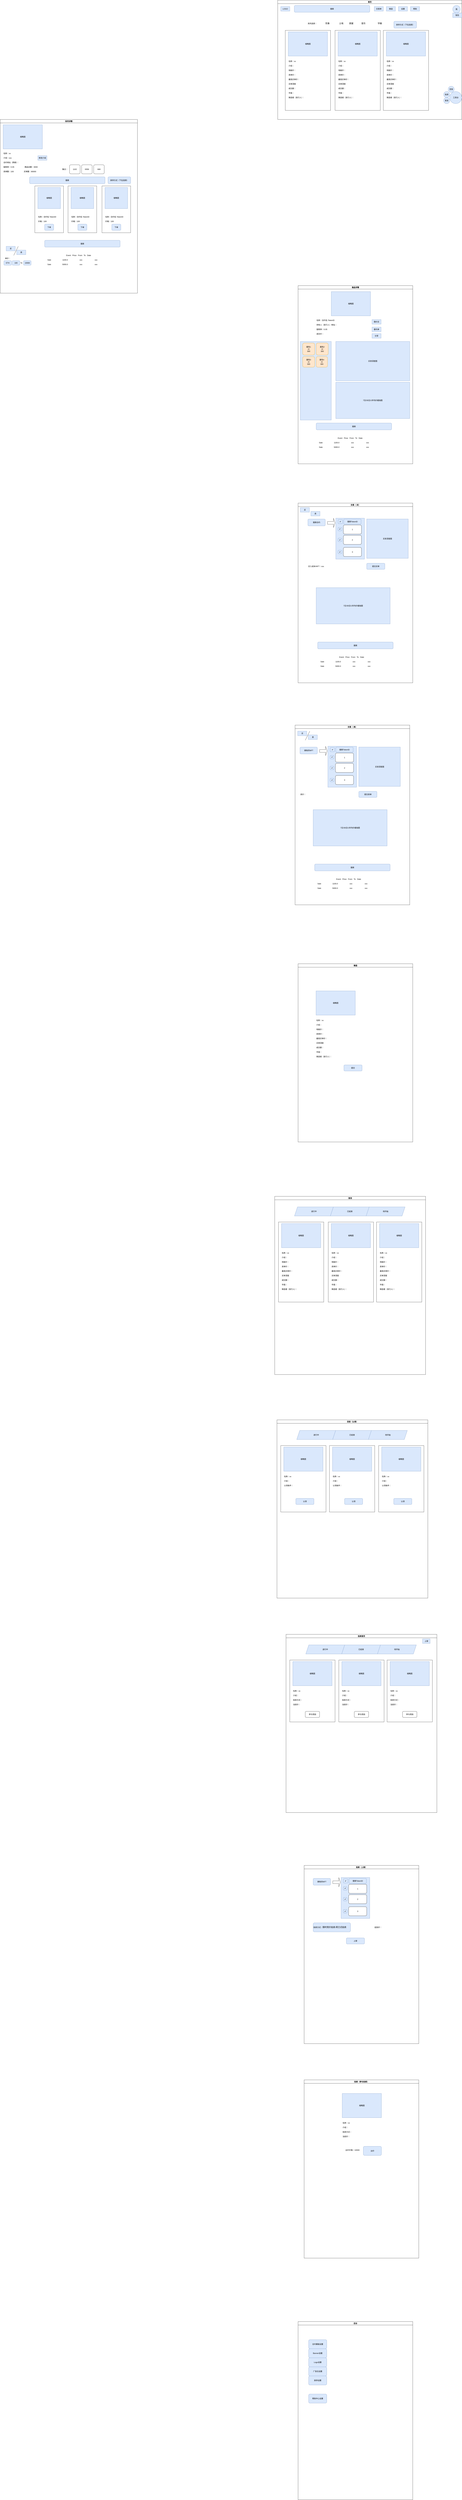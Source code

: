 <mxfile version="20.0.4" type="github">
  <diagram id="REW180NoGFZ-mmMNd1vn" name="Page-1">
    <mxGraphModel dx="1673" dy="925" grid="1" gridSize="10" guides="1" tooltips="1" connect="1" arrows="1" fold="1" page="1" pageScale="1" pageWidth="827" pageHeight="1169" math="0" shadow="0">
      <root>
        <mxCell id="0" />
        <mxCell id="1" parent="0" />
        <mxCell id="gjld3cbzGbYmKHsjepiV-26" value="首页" style="swimlane;startSize=23;" parent="1" vertex="1">
          <mxGeometry x="2000" y="100" width="1220" height="790" as="geometry" />
        </mxCell>
        <mxCell id="gjld3cbzGbYmKHsjepiV-27" value="搜索" style="rounded=1;whiteSpace=wrap;html=1;fillColor=#dae8fc;strokeColor=#6c8ebf;" parent="gjld3cbzGbYmKHsjepiV-26" vertex="1">
          <mxGeometry x="110" y="35" width="500" height="45" as="geometry" />
        </mxCell>
        <mxCell id="gjld3cbzGbYmKHsjepiV-28" value="LOGO" style="text;html=1;strokeColor=#6c8ebf;fillColor=#dae8fc;align=center;verticalAlign=middle;whiteSpace=wrap;rounded=0;" parent="gjld3cbzGbYmKHsjepiV-26" vertex="1">
          <mxGeometry x="20" y="42.5" width="60" height="30" as="geometry" />
        </mxCell>
        <mxCell id="gjld3cbzGbYmKHsjepiV-29" value="交易单" style="text;html=1;strokeColor=#6c8ebf;fillColor=#dae8fc;align=center;verticalAlign=middle;whiteSpace=wrap;rounded=0;" parent="gjld3cbzGbYmKHsjepiV-26" vertex="1">
          <mxGeometry x="640" y="42.5" width="60" height="30" as="geometry" />
        </mxCell>
        <mxCell id="gjld3cbzGbYmKHsjepiV-30" value="铸造" style="text;html=1;strokeColor=#6c8ebf;fillColor=#dae8fc;align=center;verticalAlign=middle;whiteSpace=wrap;rounded=0;" parent="gjld3cbzGbYmKHsjepiV-26" vertex="1">
          <mxGeometry x="720" y="42.5" width="60" height="30" as="geometry" />
        </mxCell>
        <mxCell id="gjld3cbzGbYmKHsjepiV-33" value="钱包" style="text;html=1;strokeColor=#6c8ebf;fillColor=#dae8fc;align=center;verticalAlign=middle;whiteSpace=wrap;rounded=0;" parent="gjld3cbzGbYmKHsjepiV-26" vertex="1">
          <mxGeometry x="1160" y="85" width="60" height="30" as="geometry" />
        </mxCell>
        <mxCell id="gjld3cbzGbYmKHsjepiV-34" value="系列选择：&amp;nbsp; &amp;nbsp; &amp;nbsp; &amp;nbsp; &amp;nbsp; &amp;nbsp; &amp;nbsp; &amp;nbsp; &amp;nbsp;&lt;span style=&quot;font-family: 等线; font-size: 10.5pt; background-color: initial;&quot;&gt;形象&amp;nbsp; &amp;nbsp; &amp;nbsp; &amp;nbsp; &amp;nbsp; &amp;nbsp; &amp;nbsp; &amp;nbsp; &amp;nbsp; 土地&amp;nbsp; &amp;nbsp; &amp;nbsp; &amp;nbsp; &amp;nbsp; &amp;nbsp;房屋&amp;nbsp; &amp;nbsp; &amp;nbsp; &amp;nbsp; &amp;nbsp; &amp;nbsp; &amp;nbsp; &amp;nbsp;音乐&amp;nbsp; &amp;nbsp; &amp;nbsp; &amp;nbsp; &amp;nbsp; &amp;nbsp; &amp;nbsp; &amp;nbsp; &amp;nbsp; &amp;nbsp; &amp;nbsp; &amp;nbsp;字画&lt;/span&gt;" style="text;html=1;strokeColor=none;fillColor=none;align=center;verticalAlign=middle;whiteSpace=wrap;rounded=0;" parent="gjld3cbzGbYmKHsjepiV-26" vertex="1">
          <mxGeometry x="120" y="140" width="650" height="30" as="geometry" />
        </mxCell>
        <mxCell id="gjld3cbzGbYmKHsjepiV-35" value="" style="rounded=0;whiteSpace=wrap;html=1;fontColor=#000000;" parent="gjld3cbzGbYmKHsjepiV-26" vertex="1">
          <mxGeometry x="50" y="200" width="300" height="530" as="geometry" />
        </mxCell>
        <mxCell id="gjld3cbzGbYmKHsjepiV-36" value="缩略图" style="rounded=0;whiteSpace=wrap;html=1;fillColor=#dae8fc;strokeColor=#6c8ebf;" parent="gjld3cbzGbYmKHsjepiV-26" vertex="1">
          <mxGeometry x="70" y="210" width="260" height="160" as="geometry" />
        </mxCell>
        <mxCell id="gjld3cbzGbYmKHsjepiV-37" value="名称：xx" style="text;html=1;strokeColor=none;fillColor=none;align=left;verticalAlign=middle;whiteSpace=wrap;rounded=0;fontColor=#000000;" parent="gjld3cbzGbYmKHsjepiV-26" vertex="1">
          <mxGeometry x="70" y="390" width="60" height="30" as="geometry" />
        </mxCell>
        <mxCell id="gjld3cbzGbYmKHsjepiV-38" value="&lt;span style=&quot;&quot;&gt;卖单价：&lt;/span&gt;" style="text;html=1;strokeColor=none;fillColor=none;align=left;verticalAlign=middle;whiteSpace=wrap;rounded=0;fontColor=#000000;" parent="gjld3cbzGbYmKHsjepiV-26" vertex="1">
          <mxGeometry x="70" y="480" width="60" height="30" as="geometry" />
        </mxCell>
        <mxCell id="gjld3cbzGbYmKHsjepiV-39" value="&lt;span style=&quot;&quot;&gt;地板价：&lt;/span&gt;" style="text;html=1;strokeColor=none;fillColor=none;align=left;verticalAlign=middle;whiteSpace=wrap;rounded=0;fontColor=#000000;" parent="gjld3cbzGbYmKHsjepiV-26" vertex="1">
          <mxGeometry x="70" y="450" width="60" height="30" as="geometry" />
        </mxCell>
        <mxCell id="gjld3cbzGbYmKHsjepiV-40" value="&lt;span style=&quot;&quot;&gt;最高买单价：&lt;/span&gt;" style="text;html=1;strokeColor=none;fillColor=none;align=left;verticalAlign=middle;whiteSpace=wrap;rounded=0;fontColor=#000000;" parent="gjld3cbzGbYmKHsjepiV-26" vertex="1">
          <mxGeometry x="70" y="510" width="80" height="30" as="geometry" />
        </mxCell>
        <mxCell id="gjld3cbzGbYmKHsjepiV-41" value="&lt;span style=&quot;&quot;&gt;介绍：&lt;/span&gt;" style="text;html=1;strokeColor=none;fillColor=none;align=left;verticalAlign=middle;whiteSpace=wrap;rounded=0;fontColor=#000000;" parent="gjld3cbzGbYmKHsjepiV-26" vertex="1">
          <mxGeometry x="70" y="420" width="80" height="30" as="geometry" />
        </mxCell>
        <mxCell id="gjld3cbzGbYmKHsjepiV-42" value="买单深度" style="text;html=1;strokeColor=none;fillColor=none;align=left;verticalAlign=middle;whiteSpace=wrap;rounded=0;fontColor=#000000;" parent="gjld3cbzGbYmKHsjepiV-26" vertex="1">
          <mxGeometry x="70" y="540" width="80" height="30" as="geometry" />
        </mxCell>
        <mxCell id="gjld3cbzGbYmKHsjepiV-43" value="成交额：" style="text;html=1;strokeColor=none;fillColor=none;align=left;verticalAlign=middle;whiteSpace=wrap;rounded=0;fontColor=#000000;" parent="gjld3cbzGbYmKHsjepiV-26" vertex="1">
          <mxGeometry x="70" y="570" width="80" height="30" as="geometry" />
        </mxCell>
        <mxCell id="gjld3cbzGbYmKHsjepiV-44" value="市值：" style="text;html=1;strokeColor=none;fillColor=none;align=left;verticalAlign=middle;whiteSpace=wrap;rounded=0;fontColor=#000000;" parent="gjld3cbzGbYmKHsjepiV-26" vertex="1">
          <mxGeometry x="70" y="600" width="80" height="30" as="geometry" />
        </mxCell>
        <mxCell id="gjld3cbzGbYmKHsjepiV-45" value="" style="rounded=0;whiteSpace=wrap;html=1;fontColor=#000000;" parent="gjld3cbzGbYmKHsjepiV-26" vertex="1">
          <mxGeometry x="380" y="200" width="300" height="530" as="geometry" />
        </mxCell>
        <mxCell id="gjld3cbzGbYmKHsjepiV-46" value="缩略图" style="rounded=0;whiteSpace=wrap;html=1;fillColor=#dae8fc;strokeColor=#6c8ebf;" parent="gjld3cbzGbYmKHsjepiV-26" vertex="1">
          <mxGeometry x="400" y="210" width="260" height="160" as="geometry" />
        </mxCell>
        <mxCell id="gjld3cbzGbYmKHsjepiV-47" value="名称：xx" style="text;html=1;strokeColor=none;fillColor=none;align=left;verticalAlign=middle;whiteSpace=wrap;rounded=0;fontColor=#000000;" parent="gjld3cbzGbYmKHsjepiV-26" vertex="1">
          <mxGeometry x="400" y="390" width="60" height="30" as="geometry" />
        </mxCell>
        <mxCell id="gjld3cbzGbYmKHsjepiV-48" value="&lt;span style=&quot;&quot;&gt;卖单价：&lt;/span&gt;" style="text;html=1;strokeColor=none;fillColor=none;align=left;verticalAlign=middle;whiteSpace=wrap;rounded=0;fontColor=#000000;" parent="gjld3cbzGbYmKHsjepiV-26" vertex="1">
          <mxGeometry x="400" y="480" width="60" height="30" as="geometry" />
        </mxCell>
        <mxCell id="gjld3cbzGbYmKHsjepiV-49" value="&lt;span style=&quot;&quot;&gt;地板价：&lt;/span&gt;" style="text;html=1;strokeColor=none;fillColor=none;align=left;verticalAlign=middle;whiteSpace=wrap;rounded=0;fontColor=#000000;" parent="gjld3cbzGbYmKHsjepiV-26" vertex="1">
          <mxGeometry x="400" y="450" width="60" height="30" as="geometry" />
        </mxCell>
        <mxCell id="gjld3cbzGbYmKHsjepiV-50" value="&lt;span style=&quot;&quot;&gt;最高买单价：&lt;/span&gt;" style="text;html=1;strokeColor=none;fillColor=none;align=left;verticalAlign=middle;whiteSpace=wrap;rounded=0;fontColor=#000000;" parent="gjld3cbzGbYmKHsjepiV-26" vertex="1">
          <mxGeometry x="400" y="510" width="80" height="30" as="geometry" />
        </mxCell>
        <mxCell id="gjld3cbzGbYmKHsjepiV-51" value="&lt;span style=&quot;&quot;&gt;介绍：&lt;/span&gt;" style="text;html=1;strokeColor=none;fillColor=none;align=left;verticalAlign=middle;whiteSpace=wrap;rounded=0;fontColor=#000000;" parent="gjld3cbzGbYmKHsjepiV-26" vertex="1">
          <mxGeometry x="400" y="420" width="80" height="30" as="geometry" />
        </mxCell>
        <mxCell id="gjld3cbzGbYmKHsjepiV-52" value="买单深度" style="text;html=1;strokeColor=none;fillColor=none;align=left;verticalAlign=middle;whiteSpace=wrap;rounded=0;fontColor=#000000;" parent="gjld3cbzGbYmKHsjepiV-26" vertex="1">
          <mxGeometry x="400" y="540" width="80" height="30" as="geometry" />
        </mxCell>
        <mxCell id="gjld3cbzGbYmKHsjepiV-53" value="成交额：" style="text;html=1;strokeColor=none;fillColor=none;align=left;verticalAlign=middle;whiteSpace=wrap;rounded=0;fontColor=#000000;" parent="gjld3cbzGbYmKHsjepiV-26" vertex="1">
          <mxGeometry x="400" y="570" width="80" height="30" as="geometry" />
        </mxCell>
        <mxCell id="gjld3cbzGbYmKHsjepiV-54" value="市值：" style="text;html=1;strokeColor=none;fillColor=none;align=left;verticalAlign=middle;whiteSpace=wrap;rounded=0;fontColor=#000000;" parent="gjld3cbzGbYmKHsjepiV-26" vertex="1">
          <mxGeometry x="400" y="600" width="80" height="30" as="geometry" />
        </mxCell>
        <mxCell id="gjld3cbzGbYmKHsjepiV-55" value="" style="rounded=0;whiteSpace=wrap;html=1;fontColor=#000000;" parent="gjld3cbzGbYmKHsjepiV-26" vertex="1">
          <mxGeometry x="700" y="200" width="300" height="530" as="geometry" />
        </mxCell>
        <mxCell id="gjld3cbzGbYmKHsjepiV-56" value="缩略图" style="rounded=0;whiteSpace=wrap;html=1;fillColor=#dae8fc;strokeColor=#6c8ebf;" parent="gjld3cbzGbYmKHsjepiV-26" vertex="1">
          <mxGeometry x="720" y="210" width="260" height="160" as="geometry" />
        </mxCell>
        <mxCell id="gjld3cbzGbYmKHsjepiV-57" value="名称：xx" style="text;html=1;strokeColor=none;fillColor=none;align=left;verticalAlign=middle;whiteSpace=wrap;rounded=0;fontColor=#000000;" parent="gjld3cbzGbYmKHsjepiV-26" vertex="1">
          <mxGeometry x="720" y="390" width="60" height="30" as="geometry" />
        </mxCell>
        <mxCell id="gjld3cbzGbYmKHsjepiV-58" value="&lt;span style=&quot;&quot;&gt;卖单价：&lt;/span&gt;" style="text;html=1;strokeColor=none;fillColor=none;align=left;verticalAlign=middle;whiteSpace=wrap;rounded=0;fontColor=#000000;" parent="gjld3cbzGbYmKHsjepiV-26" vertex="1">
          <mxGeometry x="720" y="480" width="60" height="30" as="geometry" />
        </mxCell>
        <mxCell id="gjld3cbzGbYmKHsjepiV-59" value="&lt;span style=&quot;&quot;&gt;地板价：&lt;/span&gt;" style="text;html=1;strokeColor=none;fillColor=none;align=left;verticalAlign=middle;whiteSpace=wrap;rounded=0;fontColor=#000000;" parent="gjld3cbzGbYmKHsjepiV-26" vertex="1">
          <mxGeometry x="720" y="450" width="60" height="30" as="geometry" />
        </mxCell>
        <mxCell id="gjld3cbzGbYmKHsjepiV-60" value="&lt;span style=&quot;&quot;&gt;最高买单价：&lt;/span&gt;" style="text;html=1;strokeColor=none;fillColor=none;align=left;verticalAlign=middle;whiteSpace=wrap;rounded=0;fontColor=#000000;" parent="gjld3cbzGbYmKHsjepiV-26" vertex="1">
          <mxGeometry x="720" y="510" width="80" height="30" as="geometry" />
        </mxCell>
        <mxCell id="gjld3cbzGbYmKHsjepiV-61" value="&lt;span style=&quot;&quot;&gt;介绍：&lt;/span&gt;" style="text;html=1;strokeColor=none;fillColor=none;align=left;verticalAlign=middle;whiteSpace=wrap;rounded=0;fontColor=#000000;" parent="gjld3cbzGbYmKHsjepiV-26" vertex="1">
          <mxGeometry x="720" y="420" width="80" height="30" as="geometry" />
        </mxCell>
        <mxCell id="gjld3cbzGbYmKHsjepiV-62" value="买单深度" style="text;html=1;strokeColor=none;fillColor=none;align=left;verticalAlign=middle;whiteSpace=wrap;rounded=0;fontColor=#000000;" parent="gjld3cbzGbYmKHsjepiV-26" vertex="1">
          <mxGeometry x="720" y="540" width="80" height="30" as="geometry" />
        </mxCell>
        <mxCell id="gjld3cbzGbYmKHsjepiV-63" value="成交额：" style="text;html=1;strokeColor=none;fillColor=none;align=left;verticalAlign=middle;whiteSpace=wrap;rounded=0;fontColor=#000000;" parent="gjld3cbzGbYmKHsjepiV-26" vertex="1">
          <mxGeometry x="720" y="570" width="80" height="30" as="geometry" />
        </mxCell>
        <mxCell id="gjld3cbzGbYmKHsjepiV-64" value="市值：" style="text;html=1;strokeColor=none;fillColor=none;align=left;verticalAlign=middle;whiteSpace=wrap;rounded=0;fontColor=#000000;" parent="gjld3cbzGbYmKHsjepiV-26" vertex="1">
          <mxGeometry x="720" y="600" width="80" height="30" as="geometry" />
        </mxCell>
        <mxCell id="gjld3cbzGbYmKHsjepiV-65" value="铸造者（发行人）：" style="text;html=1;strokeColor=none;fillColor=none;align=left;verticalAlign=middle;whiteSpace=wrap;rounded=0;fontColor=#000000;" parent="gjld3cbzGbYmKHsjepiV-26" vertex="1">
          <mxGeometry x="720" y="630" width="110" height="30" as="geometry" />
        </mxCell>
        <mxCell id="gjld3cbzGbYmKHsjepiV-66" value="排序方式（下拉选择）" style="rounded=1;whiteSpace=wrap;html=1;fillColor=#dae8fc;strokeColor=#6c8ebf;" parent="gjld3cbzGbYmKHsjepiV-26" vertex="1">
          <mxGeometry x="770" y="140" width="150" height="45" as="geometry" />
        </mxCell>
        <mxCell id="gjld3cbzGbYmKHsjepiV-67" value="铸造者（发行人）：" style="text;html=1;strokeColor=none;fillColor=none;align=left;verticalAlign=middle;whiteSpace=wrap;rounded=0;fontColor=#000000;" parent="gjld3cbzGbYmKHsjepiV-26" vertex="1">
          <mxGeometry x="400" y="630" width="110" height="30" as="geometry" />
        </mxCell>
        <mxCell id="gjld3cbzGbYmKHsjepiV-68" value="铸造者（发行人）：" style="text;html=1;strokeColor=none;fillColor=none;align=left;verticalAlign=middle;whiteSpace=wrap;rounded=0;fontColor=#000000;" parent="gjld3cbzGbYmKHsjepiV-26" vertex="1">
          <mxGeometry x="70" y="630" width="110" height="30" as="geometry" />
        </mxCell>
        <mxCell id="gjld3cbzGbYmKHsjepiV-69" value="设置" style="text;html=1;strokeColor=#6c8ebf;fillColor=#dae8fc;align=center;verticalAlign=middle;whiteSpace=wrap;rounded=0;" parent="gjld3cbzGbYmKHsjepiV-26" vertex="1">
          <mxGeometry x="800" y="42.5" width="60" height="30" as="geometry" />
        </mxCell>
        <mxCell id="gjld3cbzGbYmKHsjepiV-70" value="帮助" style="text;html=1;strokeColor=#6c8ebf;fillColor=#dae8fc;align=center;verticalAlign=middle;whiteSpace=wrap;rounded=0;" parent="gjld3cbzGbYmKHsjepiV-26" vertex="1">
          <mxGeometry x="880" y="42.5" width="60" height="30" as="geometry" />
        </mxCell>
        <mxCell id="n3707ELWsgWbR277SPKF-1" value="工具台" style="ellipse;whiteSpace=wrap;html=1;aspect=fixed;fillColor=#dae8fc;strokeColor=#6c8ebf;" parent="gjld3cbzGbYmKHsjepiV-26" vertex="1">
          <mxGeometry x="1140" y="605" width="80" height="80" as="geometry" />
        </mxCell>
        <mxCell id="n3707ELWsgWbR277SPKF-2" value="空投" style="ellipse;whiteSpace=wrap;html=1;aspect=fixed;fillColor=#dae8fc;strokeColor=#6c8ebf;" parent="gjld3cbzGbYmKHsjepiV-26" vertex="1">
          <mxGeometry x="1130" y="570" width="40" height="40" as="geometry" />
        </mxCell>
        <mxCell id="n3707ELWsgWbR277SPKF-3" value="拍卖" style="ellipse;whiteSpace=wrap;html=1;aspect=fixed;fillColor=#dae8fc;strokeColor=#6c8ebf;" parent="gjld3cbzGbYmKHsjepiV-26" vertex="1">
          <mxGeometry x="1100" y="605" width="40" height="40" as="geometry" />
        </mxCell>
        <mxCell id="n3707ELWsgWbR277SPKF-4" value="首发" style="ellipse;whiteSpace=wrap;html=1;aspect=fixed;fillColor=#dae8fc;strokeColor=#6c8ebf;" parent="gjld3cbzGbYmKHsjepiV-26" vertex="1">
          <mxGeometry x="1100" y="645" width="40" height="40" as="geometry" />
        </mxCell>
        <mxCell id="n3707ELWsgWbR277SPKF-6" value="我" style="ellipse;whiteSpace=wrap;html=1;aspect=fixed;fillColor=#dae8fc;strokeColor=#6c8ebf;" parent="gjld3cbzGbYmKHsjepiV-26" vertex="1">
          <mxGeometry x="1160" y="35" width="50" height="50" as="geometry" />
        </mxCell>
        <mxCell id="gjld3cbzGbYmKHsjepiV-71" value="系列详情" style="swimlane;fontColor=#000000;" parent="1" vertex="1">
          <mxGeometry x="160" y="890" width="910" height="1150" as="geometry" />
        </mxCell>
        <mxCell id="gjld3cbzGbYmKHsjepiV-72" value="缩略图" style="rounded=0;whiteSpace=wrap;html=1;fillColor=#dae8fc;strokeColor=#6c8ebf;" parent="gjld3cbzGbYmKHsjepiV-71" vertex="1">
          <mxGeometry x="20" y="35" width="260" height="160" as="geometry" />
        </mxCell>
        <mxCell id="gjld3cbzGbYmKHsjepiV-73" value="名称：xx" style="text;html=1;strokeColor=none;fillColor=none;align=left;verticalAlign=middle;whiteSpace=wrap;rounded=0;fontColor=#000000;" parent="gjld3cbzGbYmKHsjepiV-71" vertex="1">
          <mxGeometry x="20" y="210" width="60" height="30" as="geometry" />
        </mxCell>
        <mxCell id="gjld3cbzGbYmKHsjepiV-74" value="&lt;span style=&quot;&quot;&gt;卖单数：100&lt;/span&gt;" style="text;html=1;strokeColor=none;fillColor=none;align=left;verticalAlign=middle;whiteSpace=wrap;rounded=0;fontColor=#000000;" parent="gjld3cbzGbYmKHsjepiV-71" vertex="1">
          <mxGeometry x="20" y="330" width="100" height="30" as="geometry" />
        </mxCell>
        <mxCell id="gjld3cbzGbYmKHsjepiV-75" value="&lt;span style=&quot;&quot;&gt;商品总数：3000&lt;/span&gt;" style="text;html=1;strokeColor=none;fillColor=none;align=left;verticalAlign=middle;whiteSpace=wrap;rounded=0;fontColor=#000000;" parent="gjld3cbzGbYmKHsjepiV-71" vertex="1">
          <mxGeometry x="160" y="300" width="90" height="30" as="geometry" />
        </mxCell>
        <mxCell id="gjld3cbzGbYmKHsjepiV-76" value="&lt;span style=&quot;&quot;&gt;介绍：xxx&lt;/span&gt;" style="text;html=1;strokeColor=none;fillColor=none;align=left;verticalAlign=middle;whiteSpace=wrap;rounded=0;fontColor=#000000;" parent="gjld3cbzGbYmKHsjepiV-71" vertex="1">
          <mxGeometry x="20" y="240" width="80" height="30" as="geometry" />
        </mxCell>
        <mxCell id="gjld3cbzGbYmKHsjepiV-77" value="修改介绍" style="text;html=1;strokeColor=#6c8ebf;fillColor=#dae8fc;align=center;verticalAlign=middle;whiteSpace=wrap;rounded=0;" parent="gjld3cbzGbYmKHsjepiV-71" vertex="1">
          <mxGeometry x="250" y="240" width="60" height="30" as="geometry" />
        </mxCell>
        <mxCell id="gjld3cbzGbYmKHsjepiV-78" value="合约地址（网络）：" style="text;html=1;strokeColor=none;fillColor=none;align=left;verticalAlign=middle;whiteSpace=wrap;rounded=0;fontColor=#000000;" parent="gjld3cbzGbYmKHsjepiV-71" vertex="1">
          <mxGeometry x="20" y="270" width="130" height="30" as="geometry" />
        </mxCell>
        <mxCell id="gjld3cbzGbYmKHsjepiV-79" value="版税率：0.05" style="text;html=1;strokeColor=none;fillColor=none;align=left;verticalAlign=middle;whiteSpace=wrap;rounded=0;fontColor=#000000;" parent="gjld3cbzGbYmKHsjepiV-71" vertex="1">
          <mxGeometry x="20" y="300" width="80" height="30" as="geometry" />
        </mxCell>
        <mxCell id="gjld3cbzGbYmKHsjepiV-80" value="&lt;span style=&quot;&quot;&gt;买单数：80000&lt;/span&gt;" style="text;html=1;strokeColor=none;fillColor=none;align=left;verticalAlign=middle;whiteSpace=wrap;rounded=0;fontColor=#000000;" parent="gjld3cbzGbYmKHsjepiV-71" vertex="1">
          <mxGeometry x="155" y="330" width="100" height="30" as="geometry" />
        </mxCell>
        <mxCell id="gjld3cbzGbYmKHsjepiV-81" value="" style="rounded=0;whiteSpace=wrap;html=1;fontColor=#000000;" parent="gjld3cbzGbYmKHsjepiV-71" vertex="1">
          <mxGeometry x="230" y="440" width="190" height="310" as="geometry" />
        </mxCell>
        <mxCell id="gjld3cbzGbYmKHsjepiV-82" value="缩略图" style="rounded=0;whiteSpace=wrap;html=1;fillColor=#dae8fc;strokeColor=#6c8ebf;" parent="gjld3cbzGbYmKHsjepiV-71" vertex="1">
          <mxGeometry x="250" y="450" width="150" height="140" as="geometry" />
        </mxCell>
        <mxCell id="gjld3cbzGbYmKHsjepiV-83" value="名称：合约名 TokenID" style="text;html=1;strokeColor=none;fillColor=none;align=left;verticalAlign=middle;whiteSpace=wrap;rounded=0;fontColor=#000000;" parent="gjld3cbzGbYmKHsjepiV-71" vertex="1">
          <mxGeometry x="250" y="630" width="150" height="30" as="geometry" />
        </mxCell>
        <mxCell id="gjld3cbzGbYmKHsjepiV-84" value="价格：100" style="text;html=1;strokeColor=none;fillColor=none;align=left;verticalAlign=middle;whiteSpace=wrap;rounded=0;fontColor=#000000;" parent="gjld3cbzGbYmKHsjepiV-71" vertex="1">
          <mxGeometry x="250" y="660" width="100" height="30" as="geometry" />
        </mxCell>
        <mxCell id="gjld3cbzGbYmKHsjepiV-85" value="集合：" style="text;html=1;strokeColor=none;fillColor=none;align=left;verticalAlign=middle;whiteSpace=wrap;rounded=0;fontColor=#000000;" parent="gjld3cbzGbYmKHsjepiV-71" vertex="1">
          <mxGeometry x="410" y="315" width="40" height="30" as="geometry" />
        </mxCell>
        <mxCell id="gjld3cbzGbYmKHsjepiV-86" value="搜索" style="rounded=1;whiteSpace=wrap;html=1;fillColor=#dae8fc;strokeColor=#6c8ebf;" parent="gjld3cbzGbYmKHsjepiV-71" vertex="1">
          <mxGeometry x="195" y="380" width="500" height="45" as="geometry" />
        </mxCell>
        <mxCell id="gjld3cbzGbYmKHsjepiV-87" value="排序方式（下拉选择）" style="rounded=1;whiteSpace=wrap;html=1;fillColor=#dae8fc;strokeColor=#6c8ebf;" parent="gjld3cbzGbYmKHsjepiV-71" vertex="1">
          <mxGeometry x="715" y="380" width="150" height="45" as="geometry" />
        </mxCell>
        <mxCell id="gjld3cbzGbYmKHsjepiV-88" value="100" style="rounded=1;whiteSpace=wrap;html=1;fillColor=#dae8fc;strokeColor=#6c8ebf;" parent="gjld3cbzGbYmKHsjepiV-71" vertex="1">
          <mxGeometry x="80" y="935" width="50" height="30" as="geometry" />
        </mxCell>
        <mxCell id="gjld3cbzGbYmKHsjepiV-89" value="单价：" style="text;html=1;align=center;verticalAlign=middle;resizable=0;points=[];autosize=1;strokeColor=none;fillColor=none;fontColor=#000000;" parent="gjld3cbzGbYmKHsjepiV-71" vertex="1">
          <mxGeometry x="20" y="905" width="60" height="30" as="geometry" />
        </mxCell>
        <mxCell id="gjld3cbzGbYmKHsjepiV-90" value="10000" style="rounded=1;whiteSpace=wrap;html=1;fillColor=#dae8fc;strokeColor=#6c8ebf;" parent="gjld3cbzGbYmKHsjepiV-71" vertex="1">
          <mxGeometry x="155" y="935" width="50" height="30" as="geometry" />
        </mxCell>
        <mxCell id="gjld3cbzGbYmKHsjepiV-91" value="To" style="text;html=1;align=center;verticalAlign=middle;resizable=0;points=[];autosize=1;strokeColor=none;fillColor=none;fontColor=#000000;" parent="gjld3cbzGbYmKHsjepiV-71" vertex="1">
          <mxGeometry x="120" y="935" width="40" height="30" as="geometry" />
        </mxCell>
        <mxCell id="gjld3cbzGbYmKHsjepiV-92" value="买" style="text;html=1;strokeColor=#6c8ebf;fillColor=#dae8fc;align=center;verticalAlign=middle;whiteSpace=wrap;rounded=0;" parent="gjld3cbzGbYmKHsjepiV-71" vertex="1">
          <mxGeometry x="40" y="840" width="60" height="30" as="geometry" />
        </mxCell>
        <mxCell id="gjld3cbzGbYmKHsjepiV-93" value="卖" style="text;html=1;strokeColor=#6c8ebf;fillColor=#dae8fc;align=center;verticalAlign=middle;whiteSpace=wrap;rounded=0;" parent="gjld3cbzGbYmKHsjepiV-71" vertex="1">
          <mxGeometry x="110" y="865" width="60" height="30" as="geometry" />
        </mxCell>
        <mxCell id="gjld3cbzGbYmKHsjepiV-94" value="ETH" style="rounded=1;whiteSpace=wrap;html=1;fillColor=#dae8fc;strokeColor=#6c8ebf;" parent="gjld3cbzGbYmKHsjepiV-71" vertex="1">
          <mxGeometry x="25" y="935" width="50" height="30" as="geometry" />
        </mxCell>
        <mxCell id="gjld3cbzGbYmKHsjepiV-95" value="" style="endArrow=none;html=1;rounded=0;fontColor=#000000;" parent="gjld3cbzGbYmKHsjepiV-71" edge="1">
          <mxGeometry width="50" height="50" relative="1" as="geometry">
            <mxPoint x="90" y="900" as="sourcePoint" />
            <mxPoint x="120" y="840" as="targetPoint" />
          </mxGeometry>
        </mxCell>
        <mxCell id="n3707ELWsgWbR277SPKF-7" value="1102" style="rounded=1;whiteSpace=wrap;html=1;" parent="gjld3cbzGbYmKHsjepiV-71" vertex="1">
          <mxGeometry x="460" y="300" width="70" height="60" as="geometry" />
        </mxCell>
        <mxCell id="n3707ELWsgWbR277SPKF-8" value="0058" style="rounded=1;whiteSpace=wrap;html=1;" parent="gjld3cbzGbYmKHsjepiV-71" vertex="1">
          <mxGeometry x="540" y="300" width="70" height="60" as="geometry" />
        </mxCell>
        <mxCell id="n3707ELWsgWbR277SPKF-9" value="668" style="rounded=1;whiteSpace=wrap;html=1;" parent="gjld3cbzGbYmKHsjepiV-71" vertex="1">
          <mxGeometry x="620" y="300" width="70" height="60" as="geometry" />
        </mxCell>
        <mxCell id="n3707ELWsgWbR277SPKF-10" value="下单" style="rounded=1;whiteSpace=wrap;html=1;fillColor=#dae8fc;strokeColor=#6c8ebf;" parent="gjld3cbzGbYmKHsjepiV-71" vertex="1">
          <mxGeometry x="295" y="693" width="60" height="41" as="geometry" />
        </mxCell>
        <mxCell id="n3707ELWsgWbR277SPKF-11" value="" style="rounded=0;whiteSpace=wrap;html=1;fontColor=#000000;" parent="gjld3cbzGbYmKHsjepiV-71" vertex="1">
          <mxGeometry x="450" y="440" width="190" height="310" as="geometry" />
        </mxCell>
        <mxCell id="n3707ELWsgWbR277SPKF-12" value="缩略图" style="rounded=0;whiteSpace=wrap;html=1;fillColor=#dae8fc;strokeColor=#6c8ebf;" parent="gjld3cbzGbYmKHsjepiV-71" vertex="1">
          <mxGeometry x="470" y="450" width="150" height="140" as="geometry" />
        </mxCell>
        <mxCell id="n3707ELWsgWbR277SPKF-13" value="名称：合约名 TokenID" style="text;html=1;strokeColor=none;fillColor=none;align=left;verticalAlign=middle;whiteSpace=wrap;rounded=0;fontColor=#000000;" parent="gjld3cbzGbYmKHsjepiV-71" vertex="1">
          <mxGeometry x="470" y="630" width="150" height="30" as="geometry" />
        </mxCell>
        <mxCell id="n3707ELWsgWbR277SPKF-14" value="价格：100" style="text;html=1;strokeColor=none;fillColor=none;align=left;verticalAlign=middle;whiteSpace=wrap;rounded=0;fontColor=#000000;" parent="gjld3cbzGbYmKHsjepiV-71" vertex="1">
          <mxGeometry x="470" y="660" width="100" height="30" as="geometry" />
        </mxCell>
        <mxCell id="n3707ELWsgWbR277SPKF-15" value="下单" style="rounded=1;whiteSpace=wrap;html=1;fillColor=#dae8fc;strokeColor=#6c8ebf;" parent="gjld3cbzGbYmKHsjepiV-71" vertex="1">
          <mxGeometry x="515" y="693" width="60" height="41" as="geometry" />
        </mxCell>
        <mxCell id="n3707ELWsgWbR277SPKF-16" value="" style="rounded=0;whiteSpace=wrap;html=1;fontColor=#000000;" parent="gjld3cbzGbYmKHsjepiV-71" vertex="1">
          <mxGeometry x="675" y="440" width="190" height="310" as="geometry" />
        </mxCell>
        <mxCell id="n3707ELWsgWbR277SPKF-17" value="缩略图" style="rounded=0;whiteSpace=wrap;html=1;fillColor=#dae8fc;strokeColor=#6c8ebf;" parent="gjld3cbzGbYmKHsjepiV-71" vertex="1">
          <mxGeometry x="695" y="450" width="150" height="140" as="geometry" />
        </mxCell>
        <mxCell id="n3707ELWsgWbR277SPKF-18" value="名称：合约名 TokenID" style="text;html=1;strokeColor=none;fillColor=none;align=left;verticalAlign=middle;whiteSpace=wrap;rounded=0;fontColor=#000000;" parent="gjld3cbzGbYmKHsjepiV-71" vertex="1">
          <mxGeometry x="695" y="630" width="150" height="30" as="geometry" />
        </mxCell>
        <mxCell id="n3707ELWsgWbR277SPKF-19" value="价格：100" style="text;html=1;strokeColor=none;fillColor=none;align=left;verticalAlign=middle;whiteSpace=wrap;rounded=0;fontColor=#000000;" parent="gjld3cbzGbYmKHsjepiV-71" vertex="1">
          <mxGeometry x="695" y="660" width="100" height="30" as="geometry" />
        </mxCell>
        <mxCell id="n3707ELWsgWbR277SPKF-20" value="下单" style="rounded=1;whiteSpace=wrap;html=1;fillColor=#dae8fc;strokeColor=#6c8ebf;" parent="gjld3cbzGbYmKHsjepiV-71" vertex="1">
          <mxGeometry x="740" y="693" width="60" height="41" as="geometry" />
        </mxCell>
        <mxCell id="PgNdC1kwqudMcqHUg_7e-1" value="搜索" style="rounded=1;whiteSpace=wrap;html=1;fillColor=#dae8fc;strokeColor=#6c8ebf;" vertex="1" parent="gjld3cbzGbYmKHsjepiV-71">
          <mxGeometry x="295" y="800" width="500" height="45" as="geometry" />
        </mxCell>
        <mxCell id="PgNdC1kwqudMcqHUg_7e-2" value="Event&lt;span style=&quot;white-space: pre;&quot;&gt; &lt;span style=&quot;white-space: pre;&quot;&gt; &lt;/span&gt;&lt;/span&gt;&lt;span style=&quot;white-space: pre;&quot;&gt; &lt;/span&gt;Price&lt;span style=&quot;white-space: pre;&quot;&gt; &lt;span style=&quot;white-space: pre;&quot;&gt; &lt;/span&gt;&lt;/span&gt;&lt;span style=&quot;white-space: pre;&quot;&gt; &lt;/span&gt;From&lt;span style=&quot;white-space: pre;&quot;&gt; &lt;span style=&quot;white-space: pre;&quot;&gt; &lt;/span&gt;&lt;/span&gt;&lt;span style=&quot;white-space: pre;&quot;&gt; &lt;/span&gt;To&lt;span style=&quot;white-space: pre;&quot;&gt; &lt;/span&gt;&lt;span style=&quot;white-space: pre;&quot;&gt; &lt;span style=&quot;white-space: pre;&quot;&gt; &lt;/span&gt;&lt;/span&gt;Date" style="text;html=1;strokeColor=none;fillColor=none;align=center;verticalAlign=middle;whiteSpace=wrap;rounded=0;fontColor=#000000;" vertex="1" parent="gjld3cbzGbYmKHsjepiV-71">
          <mxGeometry x="245" y="880" width="550" height="40" as="geometry" />
        </mxCell>
        <mxCell id="PgNdC1kwqudMcqHUg_7e-3" value="Sale" style="text;html=1;align=center;verticalAlign=middle;resizable=0;points=[];autosize=1;strokeColor=none;fillColor=none;fontColor=#000000;" vertex="1" parent="gjld3cbzGbYmKHsjepiV-71">
          <mxGeometry x="300" y="915" width="50" height="30" as="geometry" />
        </mxCell>
        <mxCell id="PgNdC1kwqudMcqHUg_7e-4" value="1100.0" style="text;html=1;align=center;verticalAlign=middle;resizable=0;points=[];autosize=1;strokeColor=none;fillColor=none;fontColor=#000000;" vertex="1" parent="gjld3cbzGbYmKHsjepiV-71">
          <mxGeometry x="400" y="915" width="60" height="30" as="geometry" />
        </mxCell>
        <mxCell id="PgNdC1kwqudMcqHUg_7e-5" value="xxx" style="text;html=1;align=center;verticalAlign=middle;resizable=0;points=[];autosize=1;strokeColor=none;fillColor=none;fontColor=#000000;" vertex="1" parent="gjld3cbzGbYmKHsjepiV-71">
          <mxGeometry x="515" y="915" width="40" height="30" as="geometry" />
        </mxCell>
        <mxCell id="PgNdC1kwqudMcqHUg_7e-6" value="xxx" style="text;html=1;align=center;verticalAlign=middle;resizable=0;points=[];autosize=1;strokeColor=none;fillColor=none;fontColor=#000000;" vertex="1" parent="gjld3cbzGbYmKHsjepiV-71">
          <mxGeometry x="615" y="915" width="40" height="30" as="geometry" />
        </mxCell>
        <mxCell id="PgNdC1kwqudMcqHUg_7e-7" value="Sale" style="text;html=1;align=center;verticalAlign=middle;resizable=0;points=[];autosize=1;strokeColor=none;fillColor=none;fontColor=#000000;" vertex="1" parent="gjld3cbzGbYmKHsjepiV-71">
          <mxGeometry x="300" y="945" width="50" height="30" as="geometry" />
        </mxCell>
        <mxCell id="PgNdC1kwqudMcqHUg_7e-8" value="5000.0" style="text;html=1;align=center;verticalAlign=middle;resizable=0;points=[];autosize=1;strokeColor=none;fillColor=none;fontColor=#000000;" vertex="1" parent="gjld3cbzGbYmKHsjepiV-71">
          <mxGeometry x="400" y="945" width="60" height="30" as="geometry" />
        </mxCell>
        <mxCell id="PgNdC1kwqudMcqHUg_7e-9" value="xxx" style="text;html=1;align=center;verticalAlign=middle;resizable=0;points=[];autosize=1;strokeColor=none;fillColor=none;fontColor=#000000;" vertex="1" parent="gjld3cbzGbYmKHsjepiV-71">
          <mxGeometry x="515" y="945" width="40" height="30" as="geometry" />
        </mxCell>
        <mxCell id="PgNdC1kwqudMcqHUg_7e-10" value="xxx" style="text;html=1;align=center;verticalAlign=middle;resizable=0;points=[];autosize=1;strokeColor=none;fillColor=none;fontColor=#000000;" vertex="1" parent="gjld3cbzGbYmKHsjepiV-71">
          <mxGeometry x="615" y="945" width="40" height="30" as="geometry" />
        </mxCell>
        <mxCell id="gjld3cbzGbYmKHsjepiV-104" value="商品详情" style="swimlane;fontColor=#000000;" parent="1" vertex="1">
          <mxGeometry x="2135" y="1990" width="760" height="1180" as="geometry" />
        </mxCell>
        <mxCell id="gjld3cbzGbYmKHsjepiV-105" value="缩略图" style="rounded=0;whiteSpace=wrap;html=1;fillColor=#dae8fc;strokeColor=#6c8ebf;" parent="gjld3cbzGbYmKHsjepiV-104" vertex="1">
          <mxGeometry x="220" y="40" width="260" height="160" as="geometry" />
        </mxCell>
        <mxCell id="gjld3cbzGbYmKHsjepiV-106" value="&lt;span style=&quot;&quot;&gt;成交价：&lt;/span&gt;" style="text;html=1;strokeColor=none;fillColor=none;align=left;verticalAlign=middle;whiteSpace=wrap;rounded=0;fontColor=#000000;" parent="gjld3cbzGbYmKHsjepiV-104" vertex="1">
          <mxGeometry x="120" y="305" width="100" height="30" as="geometry" />
        </mxCell>
        <mxCell id="gjld3cbzGbYmKHsjepiV-107" value="&lt;span style=&quot;&quot;&gt;持有人（发行人）/地址：&lt;/span&gt;" style="text;html=1;strokeColor=none;fillColor=none;align=left;verticalAlign=middle;whiteSpace=wrap;rounded=0;fontColor=#000000;" parent="gjld3cbzGbYmKHsjepiV-104" vertex="1">
          <mxGeometry x="120" y="245" width="140" height="30" as="geometry" />
        </mxCell>
        <mxCell id="gjld3cbzGbYmKHsjepiV-108" value="版税率：0.05" style="text;html=1;strokeColor=none;fillColor=none;align=left;verticalAlign=middle;whiteSpace=wrap;rounded=0;fontColor=#000000;" parent="gjld3cbzGbYmKHsjepiV-104" vertex="1">
          <mxGeometry x="120" y="275" width="80" height="30" as="geometry" />
        </mxCell>
        <mxCell id="gjld3cbzGbYmKHsjepiV-109" value="名称：合约名 TokenID" style="text;html=1;strokeColor=none;fillColor=none;align=left;verticalAlign=middle;whiteSpace=wrap;rounded=0;fontColor=#000000;" parent="gjld3cbzGbYmKHsjepiV-104" vertex="1">
          <mxGeometry x="120" y="215" width="150" height="30" as="geometry" />
        </mxCell>
        <mxCell id="gjld3cbzGbYmKHsjepiV-110" value="买卖深度图" style="rounded=0;whiteSpace=wrap;html=1;fillColor=#dae8fc;strokeColor=#6c8ebf;" parent="gjld3cbzGbYmKHsjepiV-104" vertex="1">
          <mxGeometry x="250" y="370" width="490" height="260" as="geometry" />
        </mxCell>
        <mxCell id="gjld3cbzGbYmKHsjepiV-112" value="限价买" style="text;html=1;strokeColor=#6c8ebf;fillColor=#dae8fc;align=center;verticalAlign=middle;whiteSpace=wrap;rounded=0;" parent="gjld3cbzGbYmKHsjepiV-104" vertex="1">
          <mxGeometry x="490" y="225" width="60" height="30" as="geometry" />
        </mxCell>
        <mxCell id="gjld3cbzGbYmKHsjepiV-113" value="" style="rounded=0;whiteSpace=wrap;html=1;fillColor=#dae8fc;strokeColor=#6c8ebf;" parent="gjld3cbzGbYmKHsjepiV-104" vertex="1">
          <mxGeometry x="15" y="370" width="205" height="520" as="geometry" />
        </mxCell>
        <mxCell id="gjld3cbzGbYmKHsjepiV-114" value="属性1&lt;br&gt;xx&lt;br&gt;300" style="rounded=1;whiteSpace=wrap;html=1;fillColor=#ffe6cc;strokeColor=#d79b00;" parent="gjld3cbzGbYmKHsjepiV-104" vertex="1">
          <mxGeometry x="30" y="380" width="80" height="80" as="geometry" />
        </mxCell>
        <mxCell id="gjld3cbzGbYmKHsjepiV-115" value="属性2&lt;br&gt;xx&lt;br&gt;300" style="rounded=1;whiteSpace=wrap;html=1;fillColor=#ffe6cc;strokeColor=#d79b00;" parent="gjld3cbzGbYmKHsjepiV-104" vertex="1">
          <mxGeometry x="120" y="380" width="80" height="80" as="geometry" />
        </mxCell>
        <mxCell id="gjld3cbzGbYmKHsjepiV-116" value="属性3&lt;br&gt;xx&lt;br&gt;300" style="rounded=1;whiteSpace=wrap;html=1;fillColor=#ffe6cc;strokeColor=#d79b00;" parent="gjld3cbzGbYmKHsjepiV-104" vertex="1">
          <mxGeometry x="30" y="470" width="80" height="70" as="geometry" />
        </mxCell>
        <mxCell id="gjld3cbzGbYmKHsjepiV-117" value="属性4&lt;br&gt;xx&lt;br&gt;300" style="rounded=1;whiteSpace=wrap;html=1;fillColor=#ffe6cc;strokeColor=#d79b00;" parent="gjld3cbzGbYmKHsjepiV-104" vertex="1">
          <mxGeometry x="120" y="470" width="75" height="70" as="geometry" />
        </mxCell>
        <mxCell id="gjld3cbzGbYmKHsjepiV-118" value="7日/30日/1年均价蜡烛图" style="rounded=0;whiteSpace=wrap;html=1;fillColor=#dae8fc;strokeColor=#6c8ebf;" parent="gjld3cbzGbYmKHsjepiV-104" vertex="1">
          <mxGeometry x="250" y="640" width="490" height="240" as="geometry" />
        </mxCell>
        <mxCell id="gjld3cbzGbYmKHsjepiV-119" value="搜索" style="rounded=1;whiteSpace=wrap;html=1;fillColor=#dae8fc;strokeColor=#6c8ebf;" parent="gjld3cbzGbYmKHsjepiV-104" vertex="1">
          <mxGeometry x="120" y="910" width="500" height="45" as="geometry" />
        </mxCell>
        <mxCell id="gjld3cbzGbYmKHsjepiV-120" value="Event&lt;span style=&quot;white-space: pre;&quot;&gt; &lt;span style=&quot;white-space: pre;&quot;&gt; &lt;/span&gt;&lt;/span&gt;&lt;span style=&quot;white-space: pre;&quot;&gt; &lt;/span&gt;Price&lt;span style=&quot;white-space: pre;&quot;&gt; &lt;span style=&quot;white-space: pre;&quot;&gt; &lt;/span&gt;&lt;/span&gt;&lt;span style=&quot;white-space: pre;&quot;&gt; &lt;/span&gt;From&lt;span style=&quot;white-space: pre;&quot;&gt; &lt;span style=&quot;white-space: pre;&quot;&gt; &lt;/span&gt;&lt;/span&gt;&lt;span style=&quot;white-space: pre;&quot;&gt; &lt;/span&gt;To&lt;span style=&quot;white-space: pre;&quot;&gt; &lt;/span&gt;&lt;span style=&quot;white-space: pre;&quot;&gt; &lt;span style=&quot;white-space: pre;&quot;&gt; &lt;/span&gt;&lt;/span&gt;Date" style="text;html=1;strokeColor=none;fillColor=none;align=center;verticalAlign=middle;whiteSpace=wrap;rounded=0;fontColor=#000000;" parent="gjld3cbzGbYmKHsjepiV-104" vertex="1">
          <mxGeometry x="70" y="990" width="550" height="40" as="geometry" />
        </mxCell>
        <mxCell id="gjld3cbzGbYmKHsjepiV-121" value="Sale" style="text;html=1;align=center;verticalAlign=middle;resizable=0;points=[];autosize=1;strokeColor=none;fillColor=none;fontColor=#000000;" parent="gjld3cbzGbYmKHsjepiV-104" vertex="1">
          <mxGeometry x="125" y="1025" width="50" height="30" as="geometry" />
        </mxCell>
        <mxCell id="gjld3cbzGbYmKHsjepiV-122" value="1100.0" style="text;html=1;align=center;verticalAlign=middle;resizable=0;points=[];autosize=1;strokeColor=none;fillColor=none;fontColor=#000000;" parent="gjld3cbzGbYmKHsjepiV-104" vertex="1">
          <mxGeometry x="225" y="1025" width="60" height="30" as="geometry" />
        </mxCell>
        <mxCell id="gjld3cbzGbYmKHsjepiV-123" value="xxx" style="text;html=1;align=center;verticalAlign=middle;resizable=0;points=[];autosize=1;strokeColor=none;fillColor=none;fontColor=#000000;" parent="gjld3cbzGbYmKHsjepiV-104" vertex="1">
          <mxGeometry x="340" y="1025" width="40" height="30" as="geometry" />
        </mxCell>
        <mxCell id="gjld3cbzGbYmKHsjepiV-124" value="xxx" style="text;html=1;align=center;verticalAlign=middle;resizable=0;points=[];autosize=1;strokeColor=none;fillColor=none;fontColor=#000000;" parent="gjld3cbzGbYmKHsjepiV-104" vertex="1">
          <mxGeometry x="440" y="1025" width="40" height="30" as="geometry" />
        </mxCell>
        <mxCell id="gjld3cbzGbYmKHsjepiV-125" value="Sale" style="text;html=1;align=center;verticalAlign=middle;resizable=0;points=[];autosize=1;strokeColor=none;fillColor=none;fontColor=#000000;" parent="gjld3cbzGbYmKHsjepiV-104" vertex="1">
          <mxGeometry x="125" y="1055" width="50" height="30" as="geometry" />
        </mxCell>
        <mxCell id="gjld3cbzGbYmKHsjepiV-126" value="5000.0" style="text;html=1;align=center;verticalAlign=middle;resizable=0;points=[];autosize=1;strokeColor=none;fillColor=none;fontColor=#000000;" parent="gjld3cbzGbYmKHsjepiV-104" vertex="1">
          <mxGeometry x="225" y="1055" width="60" height="30" as="geometry" />
        </mxCell>
        <mxCell id="gjld3cbzGbYmKHsjepiV-127" value="xxx" style="text;html=1;align=center;verticalAlign=middle;resizable=0;points=[];autosize=1;strokeColor=none;fillColor=none;fontColor=#000000;" parent="gjld3cbzGbYmKHsjepiV-104" vertex="1">
          <mxGeometry x="340" y="1055" width="40" height="30" as="geometry" />
        </mxCell>
        <mxCell id="gjld3cbzGbYmKHsjepiV-128" value="xxx" style="text;html=1;align=center;verticalAlign=middle;resizable=0;points=[];autosize=1;strokeColor=none;fillColor=none;fontColor=#000000;" parent="gjld3cbzGbYmKHsjepiV-104" vertex="1">
          <mxGeometry x="440" y="1055" width="40" height="30" as="geometry" />
        </mxCell>
        <mxCell id="PgNdC1kwqudMcqHUg_7e-11" value="委托单" style="text;html=1;strokeColor=#6c8ebf;fillColor=#dae8fc;align=center;verticalAlign=middle;whiteSpace=wrap;rounded=0;" vertex="1" parent="gjld3cbzGbYmKHsjepiV-104">
          <mxGeometry x="490" y="275" width="60" height="30" as="geometry" />
        </mxCell>
        <mxCell id="PgNdC1kwqudMcqHUg_7e-12" value="分享" style="text;html=1;strokeColor=#6c8ebf;fillColor=#dae8fc;align=center;verticalAlign=middle;whiteSpace=wrap;rounded=0;" vertex="1" parent="gjld3cbzGbYmKHsjepiV-104">
          <mxGeometry x="490" y="318" width="60" height="30" as="geometry" />
        </mxCell>
        <mxCell id="gjld3cbzGbYmKHsjepiV-129" value="交易（ 买）" style="swimlane;fontColor=#000000;" parent="1" vertex="1">
          <mxGeometry x="2135" y="3430" width="760" height="1190" as="geometry" />
        </mxCell>
        <mxCell id="gjld3cbzGbYmKHsjepiV-130" value="搜索合约" style="rounded=1;whiteSpace=wrap;html=1;fillColor=#dae8fc;strokeColor=#6c8ebf;" parent="gjld3cbzGbYmKHsjepiV-129" vertex="1">
          <mxGeometry x="65" y="105.75" width="115" height="45" as="geometry" />
        </mxCell>
        <mxCell id="gjld3cbzGbYmKHsjepiV-131" value="" style="rounded=0;whiteSpace=wrap;html=1;fillColor=#dae8fc;strokeColor=#6c8ebf;" parent="gjld3cbzGbYmKHsjepiV-129" vertex="1">
          <mxGeometry x="250" y="100" width="190" height="271" as="geometry" />
        </mxCell>
        <mxCell id="gjld3cbzGbYmKHsjepiV-132" value="1" style="rounded=1;whiteSpace=wrap;html=1;fontColor=#000000;" parent="gjld3cbzGbYmKHsjepiV-129" vertex="1">
          <mxGeometry x="300" y="145" width="120" height="60" as="geometry" />
        </mxCell>
        <mxCell id="gjld3cbzGbYmKHsjepiV-133" value="2" style="rounded=1;whiteSpace=wrap;html=1;fontColor=#000000;" parent="gjld3cbzGbYmKHsjepiV-129" vertex="1">
          <mxGeometry x="300" y="213.5" width="120" height="60" as="geometry" />
        </mxCell>
        <mxCell id="gjld3cbzGbYmKHsjepiV-134" value="3" style="rounded=1;whiteSpace=wrap;html=1;fontColor=#000000;" parent="gjld3cbzGbYmKHsjepiV-129" vertex="1">
          <mxGeometry x="300" y="293.5" width="120" height="60" as="geometry" />
        </mxCell>
        <mxCell id="gjld3cbzGbYmKHsjepiV-135" value="搜索TokenID" style="rounded=1;whiteSpace=wrap;html=1;fillColor=#dae8fc;strokeColor=#6c8ebf;" parent="gjld3cbzGbYmKHsjepiV-129" vertex="1">
          <mxGeometry x="302.5" y="105.75" width="115" height="33.5" as="geometry" />
        </mxCell>
        <mxCell id="gjld3cbzGbYmKHsjepiV-136" value="✔" style="rounded=1;whiteSpace=wrap;html=1;fillColor=#dae8fc;strokeColor=#6c8ebf;" parent="gjld3cbzGbYmKHsjepiV-129" vertex="1">
          <mxGeometry x="265" y="108.63" width="30" height="27.75" as="geometry" />
        </mxCell>
        <mxCell id="gjld3cbzGbYmKHsjepiV-137" value="✔" style="rounded=1;whiteSpace=wrap;html=1;fillColor=#dae8fc;strokeColor=#6c8ebf;" parent="gjld3cbzGbYmKHsjepiV-129" vertex="1">
          <mxGeometry x="265" y="161.12" width="25" height="22.38" as="geometry" />
        </mxCell>
        <mxCell id="gjld3cbzGbYmKHsjepiV-138" value="✔" style="rounded=1;whiteSpace=wrap;html=1;fillColor=#dae8fc;strokeColor=#6c8ebf;" parent="gjld3cbzGbYmKHsjepiV-129" vertex="1">
          <mxGeometry x="265" y="232.31" width="25" height="22.38" as="geometry" />
        </mxCell>
        <mxCell id="gjld3cbzGbYmKHsjepiV-139" value="✔" style="rounded=1;whiteSpace=wrap;html=1;fillColor=#dae8fc;strokeColor=#6c8ebf;" parent="gjld3cbzGbYmKHsjepiV-129" vertex="1">
          <mxGeometry x="265" y="312.31" width="25" height="22.38" as="geometry" />
        </mxCell>
        <mxCell id="gjld3cbzGbYmKHsjepiV-140" value="" style="shape=singleArrow;whiteSpace=wrap;html=1;fontColor=#000000;" parent="gjld3cbzGbYmKHsjepiV-129" vertex="1">
          <mxGeometry x="195" y="101.12" width="50" height="60" as="geometry" />
        </mxCell>
        <mxCell id="gjld3cbzGbYmKHsjepiV-141" value="买入成本/NFT：xxx" style="text;html=1;strokeColor=none;fillColor=none;align=left;verticalAlign=middle;whiteSpace=wrap;rounded=0;fontColor=#000000;" parent="gjld3cbzGbYmKHsjepiV-129" vertex="1">
          <mxGeometry x="65" y="403.5" width="145" height="30" as="geometry" />
        </mxCell>
        <mxCell id="gjld3cbzGbYmKHsjepiV-142" value="提交买单" style="rounded=1;whiteSpace=wrap;html=1;fillColor=#dae8fc;strokeColor=#6c8ebf;" parent="gjld3cbzGbYmKHsjepiV-129" vertex="1">
          <mxGeometry x="455" y="398.5" width="120" height="40" as="geometry" />
        </mxCell>
        <mxCell id="gjld3cbzGbYmKHsjepiV-143" value="买卖深度图" style="rounded=0;whiteSpace=wrap;html=1;fillColor=#dae8fc;strokeColor=#6c8ebf;" parent="gjld3cbzGbYmKHsjepiV-129" vertex="1">
          <mxGeometry x="455" y="105.5" width="275" height="260" as="geometry" />
        </mxCell>
        <mxCell id="gjld3cbzGbYmKHsjepiV-144" value="7日/30日/1年均价蜡烛图" style="rounded=0;whiteSpace=wrap;html=1;fillColor=#dae8fc;strokeColor=#6c8ebf;" parent="gjld3cbzGbYmKHsjepiV-129" vertex="1">
          <mxGeometry x="120" y="560" width="490" height="240" as="geometry" />
        </mxCell>
        <mxCell id="gjld3cbzGbYmKHsjepiV-145" value="搜索" style="rounded=1;whiteSpace=wrap;html=1;fillColor=#dae8fc;strokeColor=#6c8ebf;" parent="gjld3cbzGbYmKHsjepiV-129" vertex="1">
          <mxGeometry x="130" y="920" width="500" height="45" as="geometry" />
        </mxCell>
        <mxCell id="gjld3cbzGbYmKHsjepiV-146" value="Event&lt;span style=&quot;white-space: pre;&quot;&gt; &lt;span style=&quot;white-space: pre;&quot;&gt; &lt;/span&gt;&lt;/span&gt;&lt;span style=&quot;white-space: pre;&quot;&gt; &lt;/span&gt;Price&lt;span style=&quot;white-space: pre;&quot;&gt; &lt;span style=&quot;white-space: pre;&quot;&gt; &lt;/span&gt;&lt;/span&gt;&lt;span style=&quot;white-space: pre;&quot;&gt; &lt;/span&gt;From&lt;span style=&quot;white-space: pre;&quot;&gt; &lt;span style=&quot;white-space: pre;&quot;&gt; &lt;/span&gt;&lt;/span&gt;&lt;span style=&quot;white-space: pre;&quot;&gt; &lt;/span&gt;To&lt;span style=&quot;white-space: pre;&quot;&gt; &lt;/span&gt;&lt;span style=&quot;white-space: pre;&quot;&gt; &lt;span style=&quot;white-space: pre;&quot;&gt; &lt;/span&gt;&lt;/span&gt;Date" style="text;html=1;strokeColor=none;fillColor=none;align=center;verticalAlign=middle;whiteSpace=wrap;rounded=0;fontColor=#000000;" parent="gjld3cbzGbYmKHsjepiV-129" vertex="1">
          <mxGeometry x="80" y="1000" width="550" height="40" as="geometry" />
        </mxCell>
        <mxCell id="gjld3cbzGbYmKHsjepiV-147" value="Sale" style="text;html=1;align=center;verticalAlign=middle;resizable=0;points=[];autosize=1;strokeColor=none;fillColor=none;fontColor=#000000;" parent="gjld3cbzGbYmKHsjepiV-129" vertex="1">
          <mxGeometry x="135" y="1035" width="50" height="30" as="geometry" />
        </mxCell>
        <mxCell id="gjld3cbzGbYmKHsjepiV-148" value="1100.0" style="text;html=1;align=center;verticalAlign=middle;resizable=0;points=[];autosize=1;strokeColor=none;fillColor=none;fontColor=#000000;" parent="gjld3cbzGbYmKHsjepiV-129" vertex="1">
          <mxGeometry x="235" y="1035" width="60" height="30" as="geometry" />
        </mxCell>
        <mxCell id="gjld3cbzGbYmKHsjepiV-149" value="xxx" style="text;html=1;align=center;verticalAlign=middle;resizable=0;points=[];autosize=1;strokeColor=none;fillColor=none;fontColor=#000000;" parent="gjld3cbzGbYmKHsjepiV-129" vertex="1">
          <mxGeometry x="350" y="1035" width="40" height="30" as="geometry" />
        </mxCell>
        <mxCell id="gjld3cbzGbYmKHsjepiV-150" value="xxx" style="text;html=1;align=center;verticalAlign=middle;resizable=0;points=[];autosize=1;strokeColor=none;fillColor=none;fontColor=#000000;" parent="gjld3cbzGbYmKHsjepiV-129" vertex="1">
          <mxGeometry x="450" y="1035" width="40" height="30" as="geometry" />
        </mxCell>
        <mxCell id="gjld3cbzGbYmKHsjepiV-151" value="Sale" style="text;html=1;align=center;verticalAlign=middle;resizable=0;points=[];autosize=1;strokeColor=none;fillColor=none;fontColor=#000000;" parent="gjld3cbzGbYmKHsjepiV-129" vertex="1">
          <mxGeometry x="135" y="1065" width="50" height="30" as="geometry" />
        </mxCell>
        <mxCell id="gjld3cbzGbYmKHsjepiV-152" value="5000.0" style="text;html=1;align=center;verticalAlign=middle;resizable=0;points=[];autosize=1;strokeColor=none;fillColor=none;fontColor=#000000;" parent="gjld3cbzGbYmKHsjepiV-129" vertex="1">
          <mxGeometry x="235" y="1065" width="60" height="30" as="geometry" />
        </mxCell>
        <mxCell id="gjld3cbzGbYmKHsjepiV-153" value="xxx" style="text;html=1;align=center;verticalAlign=middle;resizable=0;points=[];autosize=1;strokeColor=none;fillColor=none;fontColor=#000000;" parent="gjld3cbzGbYmKHsjepiV-129" vertex="1">
          <mxGeometry x="350" y="1065" width="40" height="30" as="geometry" />
        </mxCell>
        <mxCell id="gjld3cbzGbYmKHsjepiV-154" value="xxx" style="text;html=1;align=center;verticalAlign=middle;resizable=0;points=[];autosize=1;strokeColor=none;fillColor=none;fontColor=#000000;" parent="gjld3cbzGbYmKHsjepiV-129" vertex="1">
          <mxGeometry x="450" y="1065" width="40" height="30" as="geometry" />
        </mxCell>
        <mxCell id="gjld3cbzGbYmKHsjepiV-155" value="买" style="text;html=1;strokeColor=#6c8ebf;fillColor=#dae8fc;align=center;verticalAlign=middle;whiteSpace=wrap;rounded=0;" parent="gjld3cbzGbYmKHsjepiV-129" vertex="1">
          <mxGeometry x="15" y="30" width="60" height="30" as="geometry" />
        </mxCell>
        <mxCell id="gjld3cbzGbYmKHsjepiV-156" value="卖" style="text;html=1;strokeColor=#6c8ebf;fillColor=#dae8fc;align=center;verticalAlign=middle;whiteSpace=wrap;rounded=0;" parent="gjld3cbzGbYmKHsjepiV-129" vertex="1">
          <mxGeometry x="85" y="55" width="60" height="30" as="geometry" />
        </mxCell>
        <mxCell id="gjld3cbzGbYmKHsjepiV-157" value="铸造" style="swimlane;fontColor=#000000;" parent="1" vertex="1">
          <mxGeometry x="2135" y="6480" width="760" height="1180" as="geometry" />
        </mxCell>
        <mxCell id="gjld3cbzGbYmKHsjepiV-158" value="缩略图" style="rounded=0;whiteSpace=wrap;html=1;fillColor=#dae8fc;strokeColor=#6c8ebf;" parent="gjld3cbzGbYmKHsjepiV-157" vertex="1">
          <mxGeometry x="119" y="180" width="260" height="160" as="geometry" />
        </mxCell>
        <mxCell id="gjld3cbzGbYmKHsjepiV-159" value="名称：xx" style="text;html=1;strokeColor=none;fillColor=none;align=left;verticalAlign=middle;whiteSpace=wrap;rounded=0;fontColor=#000000;" parent="gjld3cbzGbYmKHsjepiV-157" vertex="1">
          <mxGeometry x="119" y="360" width="60" height="30" as="geometry" />
        </mxCell>
        <mxCell id="gjld3cbzGbYmKHsjepiV-160" value="&lt;span style=&quot;&quot;&gt;卖单价：&lt;/span&gt;" style="text;html=1;strokeColor=none;fillColor=none;align=left;verticalAlign=middle;whiteSpace=wrap;rounded=0;fontColor=#000000;" parent="gjld3cbzGbYmKHsjepiV-157" vertex="1">
          <mxGeometry x="119" y="450" width="60" height="30" as="geometry" />
        </mxCell>
        <mxCell id="gjld3cbzGbYmKHsjepiV-161" value="&lt;span style=&quot;&quot;&gt;地板价：&lt;/span&gt;" style="text;html=1;strokeColor=none;fillColor=none;align=left;verticalAlign=middle;whiteSpace=wrap;rounded=0;fontColor=#000000;" parent="gjld3cbzGbYmKHsjepiV-157" vertex="1">
          <mxGeometry x="119" y="420" width="60" height="30" as="geometry" />
        </mxCell>
        <mxCell id="gjld3cbzGbYmKHsjepiV-162" value="&lt;span style=&quot;&quot;&gt;最高买单价：&lt;/span&gt;" style="text;html=1;strokeColor=none;fillColor=none;align=left;verticalAlign=middle;whiteSpace=wrap;rounded=0;fontColor=#000000;" parent="gjld3cbzGbYmKHsjepiV-157" vertex="1">
          <mxGeometry x="119" y="480" width="80" height="30" as="geometry" />
        </mxCell>
        <mxCell id="gjld3cbzGbYmKHsjepiV-163" value="&lt;span style=&quot;&quot;&gt;介绍：&lt;/span&gt;" style="text;html=1;strokeColor=none;fillColor=none;align=left;verticalAlign=middle;whiteSpace=wrap;rounded=0;fontColor=#000000;" parent="gjld3cbzGbYmKHsjepiV-157" vertex="1">
          <mxGeometry x="119" y="390" width="80" height="30" as="geometry" />
        </mxCell>
        <mxCell id="gjld3cbzGbYmKHsjepiV-164" value="买单深度" style="text;html=1;strokeColor=none;fillColor=none;align=left;verticalAlign=middle;whiteSpace=wrap;rounded=0;fontColor=#000000;" parent="gjld3cbzGbYmKHsjepiV-157" vertex="1">
          <mxGeometry x="119" y="510" width="80" height="30" as="geometry" />
        </mxCell>
        <mxCell id="gjld3cbzGbYmKHsjepiV-165" value="成交额：" style="text;html=1;strokeColor=none;fillColor=none;align=left;verticalAlign=middle;whiteSpace=wrap;rounded=0;fontColor=#000000;" parent="gjld3cbzGbYmKHsjepiV-157" vertex="1">
          <mxGeometry x="119" y="540" width="80" height="30" as="geometry" />
        </mxCell>
        <mxCell id="gjld3cbzGbYmKHsjepiV-166" value="市值：" style="text;html=1;strokeColor=none;fillColor=none;align=left;verticalAlign=middle;whiteSpace=wrap;rounded=0;fontColor=#000000;" parent="gjld3cbzGbYmKHsjepiV-157" vertex="1">
          <mxGeometry x="119" y="570" width="80" height="30" as="geometry" />
        </mxCell>
        <mxCell id="gjld3cbzGbYmKHsjepiV-167" value="铸造者（发行人）：" style="text;html=1;strokeColor=none;fillColor=none;align=left;verticalAlign=middle;whiteSpace=wrap;rounded=0;fontColor=#000000;" parent="gjld3cbzGbYmKHsjepiV-157" vertex="1">
          <mxGeometry x="119" y="600" width="110" height="30" as="geometry" />
        </mxCell>
        <mxCell id="gjld3cbzGbYmKHsjepiV-168" value="提交" style="rounded=1;whiteSpace=wrap;html=1;fillColor=#dae8fc;strokeColor=#6c8ebf;" parent="gjld3cbzGbYmKHsjepiV-157" vertex="1">
          <mxGeometry x="304" y="670" width="120" height="40" as="geometry" />
        </mxCell>
        <mxCell id="gjld3cbzGbYmKHsjepiV-169" value="交易（ 卖）" style="swimlane;fontColor=#000000;" parent="1" vertex="1">
          <mxGeometry x="2115" y="4900" width="760" height="1190" as="geometry" />
        </mxCell>
        <mxCell id="gjld3cbzGbYmKHsjepiV-170" value="拥有的NFT" style="rounded=1;whiteSpace=wrap;html=1;fillColor=#dae8fc;strokeColor=#6c8ebf;" parent="gjld3cbzGbYmKHsjepiV-169" vertex="1">
          <mxGeometry x="32.5" y="145.75" width="115" height="45" as="geometry" />
        </mxCell>
        <mxCell id="gjld3cbzGbYmKHsjepiV-171" value="" style="rounded=0;whiteSpace=wrap;html=1;fillColor=#dae8fc;strokeColor=#6c8ebf;" parent="gjld3cbzGbYmKHsjepiV-169" vertex="1">
          <mxGeometry x="217.5" y="140" width="190" height="271" as="geometry" />
        </mxCell>
        <mxCell id="gjld3cbzGbYmKHsjepiV-172" value="1" style="rounded=1;whiteSpace=wrap;html=1;fontColor=#000000;" parent="gjld3cbzGbYmKHsjepiV-169" vertex="1">
          <mxGeometry x="267.5" y="185" width="120" height="60" as="geometry" />
        </mxCell>
        <mxCell id="gjld3cbzGbYmKHsjepiV-173" value="2" style="rounded=1;whiteSpace=wrap;html=1;fontColor=#000000;" parent="gjld3cbzGbYmKHsjepiV-169" vertex="1">
          <mxGeometry x="267.5" y="253.5" width="120" height="60" as="geometry" />
        </mxCell>
        <mxCell id="gjld3cbzGbYmKHsjepiV-174" value="3" style="rounded=1;whiteSpace=wrap;html=1;fontColor=#000000;" parent="gjld3cbzGbYmKHsjepiV-169" vertex="1">
          <mxGeometry x="267.5" y="333.5" width="120" height="60" as="geometry" />
        </mxCell>
        <mxCell id="gjld3cbzGbYmKHsjepiV-175" value="搜索TokenID" style="rounded=1;whiteSpace=wrap;html=1;fillColor=#dae8fc;strokeColor=#6c8ebf;" parent="gjld3cbzGbYmKHsjepiV-169" vertex="1">
          <mxGeometry x="270" y="145.75" width="115" height="33.5" as="geometry" />
        </mxCell>
        <mxCell id="gjld3cbzGbYmKHsjepiV-176" value="✔" style="rounded=1;whiteSpace=wrap;html=1;fillColor=#dae8fc;strokeColor=#6c8ebf;" parent="gjld3cbzGbYmKHsjepiV-169" vertex="1">
          <mxGeometry x="232.5" y="148.63" width="30" height="27.75" as="geometry" />
        </mxCell>
        <mxCell id="gjld3cbzGbYmKHsjepiV-177" value="✔" style="rounded=1;whiteSpace=wrap;html=1;fillColor=#dae8fc;strokeColor=#6c8ebf;" parent="gjld3cbzGbYmKHsjepiV-169" vertex="1">
          <mxGeometry x="232.5" y="201.12" width="25" height="22.38" as="geometry" />
        </mxCell>
        <mxCell id="gjld3cbzGbYmKHsjepiV-178" value="✔" style="rounded=1;whiteSpace=wrap;html=1;fillColor=#dae8fc;strokeColor=#6c8ebf;" parent="gjld3cbzGbYmKHsjepiV-169" vertex="1">
          <mxGeometry x="232.5" y="272.31" width="25" height="22.38" as="geometry" />
        </mxCell>
        <mxCell id="gjld3cbzGbYmKHsjepiV-179" value="✔" style="rounded=1;whiteSpace=wrap;html=1;fillColor=#dae8fc;strokeColor=#6c8ebf;" parent="gjld3cbzGbYmKHsjepiV-169" vertex="1">
          <mxGeometry x="232.5" y="352.31" width="25" height="22.38" as="geometry" />
        </mxCell>
        <mxCell id="gjld3cbzGbYmKHsjepiV-180" value="" style="shape=singleArrow;whiteSpace=wrap;html=1;fontColor=#000000;" parent="gjld3cbzGbYmKHsjepiV-169" vertex="1">
          <mxGeometry x="162.5" y="141.12" width="50" height="60" as="geometry" />
        </mxCell>
        <mxCell id="gjld3cbzGbYmKHsjepiV-181" value="卖价：" style="text;html=1;strokeColor=none;fillColor=none;align=left;verticalAlign=middle;whiteSpace=wrap;rounded=0;fontColor=#000000;" parent="gjld3cbzGbYmKHsjepiV-169" vertex="1">
          <mxGeometry x="32.5" y="443.5" width="105" height="30" as="geometry" />
        </mxCell>
        <mxCell id="gjld3cbzGbYmKHsjepiV-182" value="提交卖单" style="rounded=1;whiteSpace=wrap;html=1;fillColor=#dae8fc;strokeColor=#6c8ebf;" parent="gjld3cbzGbYmKHsjepiV-169" vertex="1">
          <mxGeometry x="422.5" y="438.5" width="120" height="40" as="geometry" />
        </mxCell>
        <mxCell id="gjld3cbzGbYmKHsjepiV-183" value="买卖深度图" style="rounded=0;whiteSpace=wrap;html=1;fillColor=#dae8fc;strokeColor=#6c8ebf;" parent="gjld3cbzGbYmKHsjepiV-169" vertex="1">
          <mxGeometry x="422.5" y="145.5" width="275" height="260" as="geometry" />
        </mxCell>
        <mxCell id="gjld3cbzGbYmKHsjepiV-184" value="7日/30日/1年均价蜡烛图" style="rounded=0;whiteSpace=wrap;html=1;fillColor=#dae8fc;strokeColor=#6c8ebf;" parent="gjld3cbzGbYmKHsjepiV-169" vertex="1">
          <mxGeometry x="120" y="560" width="490" height="240" as="geometry" />
        </mxCell>
        <mxCell id="gjld3cbzGbYmKHsjepiV-185" value="搜索" style="rounded=1;whiteSpace=wrap;html=1;fillColor=#dae8fc;strokeColor=#6c8ebf;" parent="gjld3cbzGbYmKHsjepiV-169" vertex="1">
          <mxGeometry x="130" y="920" width="500" height="45" as="geometry" />
        </mxCell>
        <mxCell id="gjld3cbzGbYmKHsjepiV-186" value="Event&lt;span style=&quot;white-space: pre;&quot;&gt; &lt;span style=&quot;white-space: pre;&quot;&gt; &lt;/span&gt;&lt;/span&gt;&lt;span style=&quot;white-space: pre;&quot;&gt; &lt;/span&gt;Price&lt;span style=&quot;white-space: pre;&quot;&gt; &lt;span style=&quot;white-space: pre;&quot;&gt; &lt;/span&gt;&lt;/span&gt;&lt;span style=&quot;white-space: pre;&quot;&gt; &lt;/span&gt;From&lt;span style=&quot;white-space: pre;&quot;&gt; &lt;span style=&quot;white-space: pre;&quot;&gt; &lt;/span&gt;&lt;/span&gt;&lt;span style=&quot;white-space: pre;&quot;&gt; &lt;/span&gt;To&lt;span style=&quot;white-space: pre;&quot;&gt; &lt;/span&gt;&lt;span style=&quot;white-space: pre;&quot;&gt; &lt;span style=&quot;white-space: pre;&quot;&gt; &lt;/span&gt;&lt;/span&gt;Date" style="text;html=1;strokeColor=none;fillColor=none;align=center;verticalAlign=middle;whiteSpace=wrap;rounded=0;fontColor=#000000;" parent="gjld3cbzGbYmKHsjepiV-169" vertex="1">
          <mxGeometry x="80" y="1000" width="550" height="40" as="geometry" />
        </mxCell>
        <mxCell id="gjld3cbzGbYmKHsjepiV-187" value="Sale" style="text;html=1;align=center;verticalAlign=middle;resizable=0;points=[];autosize=1;strokeColor=none;fillColor=none;fontColor=#000000;" parent="gjld3cbzGbYmKHsjepiV-169" vertex="1">
          <mxGeometry x="135" y="1035" width="50" height="30" as="geometry" />
        </mxCell>
        <mxCell id="gjld3cbzGbYmKHsjepiV-188" value="1100.0" style="text;html=1;align=center;verticalAlign=middle;resizable=0;points=[];autosize=1;strokeColor=none;fillColor=none;fontColor=#000000;" parent="gjld3cbzGbYmKHsjepiV-169" vertex="1">
          <mxGeometry x="235" y="1035" width="60" height="30" as="geometry" />
        </mxCell>
        <mxCell id="gjld3cbzGbYmKHsjepiV-189" value="xxx" style="text;html=1;align=center;verticalAlign=middle;resizable=0;points=[];autosize=1;strokeColor=none;fillColor=none;fontColor=#000000;" parent="gjld3cbzGbYmKHsjepiV-169" vertex="1">
          <mxGeometry x="350" y="1035" width="40" height="30" as="geometry" />
        </mxCell>
        <mxCell id="gjld3cbzGbYmKHsjepiV-190" value="xxx" style="text;html=1;align=center;verticalAlign=middle;resizable=0;points=[];autosize=1;strokeColor=none;fillColor=none;fontColor=#000000;" parent="gjld3cbzGbYmKHsjepiV-169" vertex="1">
          <mxGeometry x="450" y="1035" width="40" height="30" as="geometry" />
        </mxCell>
        <mxCell id="gjld3cbzGbYmKHsjepiV-191" value="Sale" style="text;html=1;align=center;verticalAlign=middle;resizable=0;points=[];autosize=1;strokeColor=none;fillColor=none;fontColor=#000000;" parent="gjld3cbzGbYmKHsjepiV-169" vertex="1">
          <mxGeometry x="135" y="1065" width="50" height="30" as="geometry" />
        </mxCell>
        <mxCell id="gjld3cbzGbYmKHsjepiV-192" value="5000.0" style="text;html=1;align=center;verticalAlign=middle;resizable=0;points=[];autosize=1;strokeColor=none;fillColor=none;fontColor=#000000;" parent="gjld3cbzGbYmKHsjepiV-169" vertex="1">
          <mxGeometry x="235" y="1065" width="60" height="30" as="geometry" />
        </mxCell>
        <mxCell id="gjld3cbzGbYmKHsjepiV-193" value="xxx" style="text;html=1;align=center;verticalAlign=middle;resizable=0;points=[];autosize=1;strokeColor=none;fillColor=none;fontColor=#000000;" parent="gjld3cbzGbYmKHsjepiV-169" vertex="1">
          <mxGeometry x="350" y="1065" width="40" height="30" as="geometry" />
        </mxCell>
        <mxCell id="gjld3cbzGbYmKHsjepiV-194" value="xxx" style="text;html=1;align=center;verticalAlign=middle;resizable=0;points=[];autosize=1;strokeColor=none;fillColor=none;fontColor=#000000;" parent="gjld3cbzGbYmKHsjepiV-169" vertex="1">
          <mxGeometry x="450" y="1065" width="40" height="30" as="geometry" />
        </mxCell>
        <mxCell id="gjld3cbzGbYmKHsjepiV-195" value="买" style="text;html=1;strokeColor=#6c8ebf;fillColor=#dae8fc;align=center;verticalAlign=middle;whiteSpace=wrap;rounded=0;" parent="gjld3cbzGbYmKHsjepiV-169" vertex="1">
          <mxGeometry x="17.5" y="40" width="60" height="30" as="geometry" />
        </mxCell>
        <mxCell id="gjld3cbzGbYmKHsjepiV-196" value="卖" style="text;html=1;strokeColor=#6c8ebf;fillColor=#dae8fc;align=center;verticalAlign=middle;whiteSpace=wrap;rounded=0;" parent="gjld3cbzGbYmKHsjepiV-169" vertex="1">
          <mxGeometry x="87.5" y="65" width="60" height="30" as="geometry" />
        </mxCell>
        <mxCell id="gjld3cbzGbYmKHsjepiV-197" value="" style="endArrow=none;html=1;rounded=0;fontColor=#000000;" parent="gjld3cbzGbYmKHsjepiV-169" edge="1">
          <mxGeometry width="50" height="50" relative="1" as="geometry">
            <mxPoint x="67.5" y="100" as="sourcePoint" />
            <mxPoint x="97.5" y="40" as="targetPoint" />
          </mxGeometry>
        </mxCell>
        <mxCell id="gjld3cbzGbYmKHsjepiV-198" value="首发" style="swimlane;fontColor=#000000;startSize=23;" parent="1" vertex="1">
          <mxGeometry x="1980" y="8020" width="1000" height="1180" as="geometry" />
        </mxCell>
        <mxCell id="gjld3cbzGbYmKHsjepiV-199" value="" style="rounded=0;whiteSpace=wrap;html=1;fontColor=#000000;" parent="gjld3cbzGbYmKHsjepiV-198" vertex="1">
          <mxGeometry x="25" y="170" width="300" height="530" as="geometry" />
        </mxCell>
        <mxCell id="gjld3cbzGbYmKHsjepiV-200" value="缩略图" style="rounded=0;whiteSpace=wrap;html=1;fillColor=#dae8fc;strokeColor=#6c8ebf;" parent="gjld3cbzGbYmKHsjepiV-198" vertex="1">
          <mxGeometry x="45" y="180" width="260" height="160" as="geometry" />
        </mxCell>
        <mxCell id="gjld3cbzGbYmKHsjepiV-201" value="名称：xx" style="text;html=1;strokeColor=none;fillColor=none;align=left;verticalAlign=middle;whiteSpace=wrap;rounded=0;fontColor=#000000;" parent="gjld3cbzGbYmKHsjepiV-198" vertex="1">
          <mxGeometry x="45" y="360" width="60" height="30" as="geometry" />
        </mxCell>
        <mxCell id="gjld3cbzGbYmKHsjepiV-202" value="&lt;span style=&quot;&quot;&gt;卖单价：&lt;/span&gt;" style="text;html=1;strokeColor=none;fillColor=none;align=left;verticalAlign=middle;whiteSpace=wrap;rounded=0;fontColor=#000000;" parent="gjld3cbzGbYmKHsjepiV-198" vertex="1">
          <mxGeometry x="45" y="450" width="60" height="30" as="geometry" />
        </mxCell>
        <mxCell id="gjld3cbzGbYmKHsjepiV-203" value="&lt;span style=&quot;&quot;&gt;地板价：&lt;/span&gt;" style="text;html=1;strokeColor=none;fillColor=none;align=left;verticalAlign=middle;whiteSpace=wrap;rounded=0;fontColor=#000000;" parent="gjld3cbzGbYmKHsjepiV-198" vertex="1">
          <mxGeometry x="45" y="420" width="60" height="30" as="geometry" />
        </mxCell>
        <mxCell id="gjld3cbzGbYmKHsjepiV-204" value="&lt;span style=&quot;&quot;&gt;最高买单价：&lt;/span&gt;" style="text;html=1;strokeColor=none;fillColor=none;align=left;verticalAlign=middle;whiteSpace=wrap;rounded=0;fontColor=#000000;" parent="gjld3cbzGbYmKHsjepiV-198" vertex="1">
          <mxGeometry x="45" y="480" width="80" height="30" as="geometry" />
        </mxCell>
        <mxCell id="gjld3cbzGbYmKHsjepiV-205" value="&lt;span style=&quot;&quot;&gt;介绍：&lt;/span&gt;" style="text;html=1;strokeColor=none;fillColor=none;align=left;verticalAlign=middle;whiteSpace=wrap;rounded=0;fontColor=#000000;" parent="gjld3cbzGbYmKHsjepiV-198" vertex="1">
          <mxGeometry x="45" y="390" width="80" height="30" as="geometry" />
        </mxCell>
        <mxCell id="gjld3cbzGbYmKHsjepiV-206" value="买单深度" style="text;html=1;strokeColor=none;fillColor=none;align=left;verticalAlign=middle;whiteSpace=wrap;rounded=0;fontColor=#000000;" parent="gjld3cbzGbYmKHsjepiV-198" vertex="1">
          <mxGeometry x="45" y="510" width="80" height="30" as="geometry" />
        </mxCell>
        <mxCell id="gjld3cbzGbYmKHsjepiV-207" value="成交额：" style="text;html=1;strokeColor=none;fillColor=none;align=left;verticalAlign=middle;whiteSpace=wrap;rounded=0;fontColor=#000000;" parent="gjld3cbzGbYmKHsjepiV-198" vertex="1">
          <mxGeometry x="45" y="540" width="80" height="30" as="geometry" />
        </mxCell>
        <mxCell id="gjld3cbzGbYmKHsjepiV-208" value="市值：" style="text;html=1;strokeColor=none;fillColor=none;align=left;verticalAlign=middle;whiteSpace=wrap;rounded=0;fontColor=#000000;" parent="gjld3cbzGbYmKHsjepiV-198" vertex="1">
          <mxGeometry x="45" y="570" width="80" height="30" as="geometry" />
        </mxCell>
        <mxCell id="gjld3cbzGbYmKHsjepiV-209" value="" style="rounded=0;whiteSpace=wrap;html=1;fontColor=#000000;" parent="gjld3cbzGbYmKHsjepiV-198" vertex="1">
          <mxGeometry x="355" y="170" width="300" height="530" as="geometry" />
        </mxCell>
        <mxCell id="gjld3cbzGbYmKHsjepiV-210" value="缩略图" style="rounded=0;whiteSpace=wrap;html=1;fillColor=#dae8fc;strokeColor=#6c8ebf;" parent="gjld3cbzGbYmKHsjepiV-198" vertex="1">
          <mxGeometry x="375" y="180" width="260" height="160" as="geometry" />
        </mxCell>
        <mxCell id="gjld3cbzGbYmKHsjepiV-211" value="名称：xx" style="text;html=1;strokeColor=none;fillColor=none;align=left;verticalAlign=middle;whiteSpace=wrap;rounded=0;fontColor=#000000;" parent="gjld3cbzGbYmKHsjepiV-198" vertex="1">
          <mxGeometry x="375" y="360" width="60" height="30" as="geometry" />
        </mxCell>
        <mxCell id="gjld3cbzGbYmKHsjepiV-212" value="&lt;span style=&quot;&quot;&gt;卖单价：&lt;/span&gt;" style="text;html=1;strokeColor=none;fillColor=none;align=left;verticalAlign=middle;whiteSpace=wrap;rounded=0;fontColor=#000000;" parent="gjld3cbzGbYmKHsjepiV-198" vertex="1">
          <mxGeometry x="375" y="450" width="60" height="30" as="geometry" />
        </mxCell>
        <mxCell id="gjld3cbzGbYmKHsjepiV-213" value="&lt;span style=&quot;&quot;&gt;地板价：&lt;/span&gt;" style="text;html=1;strokeColor=none;fillColor=none;align=left;verticalAlign=middle;whiteSpace=wrap;rounded=0;fontColor=#000000;" parent="gjld3cbzGbYmKHsjepiV-198" vertex="1">
          <mxGeometry x="375" y="420" width="60" height="30" as="geometry" />
        </mxCell>
        <mxCell id="gjld3cbzGbYmKHsjepiV-214" value="&lt;span style=&quot;&quot;&gt;最高买单价：&lt;/span&gt;" style="text;html=1;strokeColor=none;fillColor=none;align=left;verticalAlign=middle;whiteSpace=wrap;rounded=0;fontColor=#000000;" parent="gjld3cbzGbYmKHsjepiV-198" vertex="1">
          <mxGeometry x="375" y="480" width="80" height="30" as="geometry" />
        </mxCell>
        <mxCell id="gjld3cbzGbYmKHsjepiV-215" value="&lt;span style=&quot;&quot;&gt;介绍：&lt;/span&gt;" style="text;html=1;strokeColor=none;fillColor=none;align=left;verticalAlign=middle;whiteSpace=wrap;rounded=0;fontColor=#000000;" parent="gjld3cbzGbYmKHsjepiV-198" vertex="1">
          <mxGeometry x="375" y="390" width="80" height="30" as="geometry" />
        </mxCell>
        <mxCell id="gjld3cbzGbYmKHsjepiV-216" value="买单深度" style="text;html=1;strokeColor=none;fillColor=none;align=left;verticalAlign=middle;whiteSpace=wrap;rounded=0;fontColor=#000000;" parent="gjld3cbzGbYmKHsjepiV-198" vertex="1">
          <mxGeometry x="375" y="510" width="80" height="30" as="geometry" />
        </mxCell>
        <mxCell id="gjld3cbzGbYmKHsjepiV-217" value="成交额：" style="text;html=1;strokeColor=none;fillColor=none;align=left;verticalAlign=middle;whiteSpace=wrap;rounded=0;fontColor=#000000;" parent="gjld3cbzGbYmKHsjepiV-198" vertex="1">
          <mxGeometry x="375" y="540" width="80" height="30" as="geometry" />
        </mxCell>
        <mxCell id="gjld3cbzGbYmKHsjepiV-218" value="市值：" style="text;html=1;strokeColor=none;fillColor=none;align=left;verticalAlign=middle;whiteSpace=wrap;rounded=0;fontColor=#000000;" parent="gjld3cbzGbYmKHsjepiV-198" vertex="1">
          <mxGeometry x="375" y="570" width="80" height="30" as="geometry" />
        </mxCell>
        <mxCell id="gjld3cbzGbYmKHsjepiV-219" value="" style="rounded=0;whiteSpace=wrap;html=1;fontColor=#000000;" parent="gjld3cbzGbYmKHsjepiV-198" vertex="1">
          <mxGeometry x="675" y="170" width="300" height="530" as="geometry" />
        </mxCell>
        <mxCell id="gjld3cbzGbYmKHsjepiV-220" value="缩略图" style="rounded=0;whiteSpace=wrap;html=1;fillColor=#dae8fc;strokeColor=#6c8ebf;" parent="gjld3cbzGbYmKHsjepiV-198" vertex="1">
          <mxGeometry x="695" y="180" width="260" height="160" as="geometry" />
        </mxCell>
        <mxCell id="gjld3cbzGbYmKHsjepiV-221" value="名称：xx" style="text;html=1;strokeColor=none;fillColor=none;align=left;verticalAlign=middle;whiteSpace=wrap;rounded=0;fontColor=#000000;" parent="gjld3cbzGbYmKHsjepiV-198" vertex="1">
          <mxGeometry x="695" y="360" width="60" height="30" as="geometry" />
        </mxCell>
        <mxCell id="gjld3cbzGbYmKHsjepiV-222" value="&lt;span style=&quot;&quot;&gt;卖单价：&lt;/span&gt;" style="text;html=1;strokeColor=none;fillColor=none;align=left;verticalAlign=middle;whiteSpace=wrap;rounded=0;fontColor=#000000;" parent="gjld3cbzGbYmKHsjepiV-198" vertex="1">
          <mxGeometry x="695" y="450" width="60" height="30" as="geometry" />
        </mxCell>
        <mxCell id="gjld3cbzGbYmKHsjepiV-223" value="&lt;span style=&quot;&quot;&gt;地板价：&lt;/span&gt;" style="text;html=1;strokeColor=none;fillColor=none;align=left;verticalAlign=middle;whiteSpace=wrap;rounded=0;fontColor=#000000;" parent="gjld3cbzGbYmKHsjepiV-198" vertex="1">
          <mxGeometry x="695" y="420" width="60" height="30" as="geometry" />
        </mxCell>
        <mxCell id="gjld3cbzGbYmKHsjepiV-224" value="&lt;span style=&quot;&quot;&gt;最高买单价：&lt;/span&gt;" style="text;html=1;strokeColor=none;fillColor=none;align=left;verticalAlign=middle;whiteSpace=wrap;rounded=0;fontColor=#000000;" parent="gjld3cbzGbYmKHsjepiV-198" vertex="1">
          <mxGeometry x="695" y="480" width="80" height="30" as="geometry" />
        </mxCell>
        <mxCell id="gjld3cbzGbYmKHsjepiV-225" value="&lt;span style=&quot;&quot;&gt;介绍：&lt;/span&gt;" style="text;html=1;strokeColor=none;fillColor=none;align=left;verticalAlign=middle;whiteSpace=wrap;rounded=0;fontColor=#000000;" parent="gjld3cbzGbYmKHsjepiV-198" vertex="1">
          <mxGeometry x="695" y="390" width="80" height="30" as="geometry" />
        </mxCell>
        <mxCell id="gjld3cbzGbYmKHsjepiV-226" value="买单深度" style="text;html=1;strokeColor=none;fillColor=none;align=left;verticalAlign=middle;whiteSpace=wrap;rounded=0;fontColor=#000000;" parent="gjld3cbzGbYmKHsjepiV-198" vertex="1">
          <mxGeometry x="695" y="510" width="80" height="30" as="geometry" />
        </mxCell>
        <mxCell id="gjld3cbzGbYmKHsjepiV-227" value="成交额：" style="text;html=1;strokeColor=none;fillColor=none;align=left;verticalAlign=middle;whiteSpace=wrap;rounded=0;fontColor=#000000;" parent="gjld3cbzGbYmKHsjepiV-198" vertex="1">
          <mxGeometry x="695" y="540" width="80" height="30" as="geometry" />
        </mxCell>
        <mxCell id="gjld3cbzGbYmKHsjepiV-228" value="市值：" style="text;html=1;strokeColor=none;fillColor=none;align=left;verticalAlign=middle;whiteSpace=wrap;rounded=0;fontColor=#000000;" parent="gjld3cbzGbYmKHsjepiV-198" vertex="1">
          <mxGeometry x="695" y="570" width="80" height="30" as="geometry" />
        </mxCell>
        <mxCell id="gjld3cbzGbYmKHsjepiV-229" value="铸造者（发行人）：" style="text;html=1;strokeColor=none;fillColor=none;align=left;verticalAlign=middle;whiteSpace=wrap;rounded=0;fontColor=#000000;" parent="gjld3cbzGbYmKHsjepiV-198" vertex="1">
          <mxGeometry x="695" y="600" width="110" height="30" as="geometry" />
        </mxCell>
        <mxCell id="gjld3cbzGbYmKHsjepiV-230" value="铸造者（发行人）：" style="text;html=1;strokeColor=none;fillColor=none;align=left;verticalAlign=middle;whiteSpace=wrap;rounded=0;fontColor=#000000;" parent="gjld3cbzGbYmKHsjepiV-198" vertex="1">
          <mxGeometry x="375" y="600" width="110" height="30" as="geometry" />
        </mxCell>
        <mxCell id="gjld3cbzGbYmKHsjepiV-231" value="铸造者（发行人）：" style="text;html=1;strokeColor=none;fillColor=none;align=left;verticalAlign=middle;whiteSpace=wrap;rounded=0;fontColor=#000000;" parent="gjld3cbzGbYmKHsjepiV-198" vertex="1">
          <mxGeometry x="45" y="600" width="110" height="30" as="geometry" />
        </mxCell>
        <mxCell id="gjld3cbzGbYmKHsjepiV-232" value="进行中" style="shape=parallelogram;perimeter=parallelogramPerimeter;whiteSpace=wrap;html=1;fixedSize=1;fillColor=#dae8fc;strokeColor=#6c8ebf;" parent="gjld3cbzGbYmKHsjepiV-198" vertex="1">
          <mxGeometry x="131" y="70" width="258" height="60" as="geometry" />
        </mxCell>
        <mxCell id="gjld3cbzGbYmKHsjepiV-233" value="已结束" style="shape=parallelogram;perimeter=parallelogramPerimeter;whiteSpace=wrap;html=1;fixedSize=1;fillColor=#dae8fc;strokeColor=#6c8ebf;" parent="gjld3cbzGbYmKHsjepiV-198" vertex="1">
          <mxGeometry x="369" y="70" width="258" height="60" as="geometry" />
        </mxCell>
        <mxCell id="gjld3cbzGbYmKHsjepiV-234" value="待开始" style="shape=parallelogram;perimeter=parallelogramPerimeter;whiteSpace=wrap;html=1;fixedSize=1;fillColor=#dae8fc;strokeColor=#6c8ebf;" parent="gjld3cbzGbYmKHsjepiV-198" vertex="1">
          <mxGeometry x="606" y="70" width="258" height="60" as="geometry" />
        </mxCell>
        <mxCell id="gjld3cbzGbYmKHsjepiV-235" value="空投（认领）" style="swimlane;fontColor=#000000;startSize=23;" parent="1" vertex="1">
          <mxGeometry x="1995" y="9500" width="1000" height="1180" as="geometry" />
        </mxCell>
        <mxCell id="gjld3cbzGbYmKHsjepiV-236" value="" style="rounded=0;whiteSpace=wrap;html=1;fontColor=#000000;" parent="gjld3cbzGbYmKHsjepiV-235" vertex="1">
          <mxGeometry x="25" y="170" width="300" height="440" as="geometry" />
        </mxCell>
        <mxCell id="gjld3cbzGbYmKHsjepiV-237" value="缩略图" style="rounded=0;whiteSpace=wrap;html=1;fillColor=#dae8fc;strokeColor=#6c8ebf;" parent="gjld3cbzGbYmKHsjepiV-235" vertex="1">
          <mxGeometry x="45" y="180" width="260" height="160" as="geometry" />
        </mxCell>
        <mxCell id="gjld3cbzGbYmKHsjepiV-238" value="名称：xx" style="text;html=1;strokeColor=none;fillColor=none;align=left;verticalAlign=middle;whiteSpace=wrap;rounded=0;fontColor=#000000;" parent="gjld3cbzGbYmKHsjepiV-235" vertex="1">
          <mxGeometry x="45" y="360" width="60" height="30" as="geometry" />
        </mxCell>
        <mxCell id="gjld3cbzGbYmKHsjepiV-239" value="&lt;span style=&quot;&quot;&gt;介绍：&lt;/span&gt;" style="text;html=1;strokeColor=none;fillColor=none;align=left;verticalAlign=middle;whiteSpace=wrap;rounded=0;fontColor=#000000;" parent="gjld3cbzGbYmKHsjepiV-235" vertex="1">
          <mxGeometry x="45" y="390" width="80" height="30" as="geometry" />
        </mxCell>
        <mxCell id="gjld3cbzGbYmKHsjepiV-240" value="进行中" style="shape=parallelogram;perimeter=parallelogramPerimeter;whiteSpace=wrap;html=1;fixedSize=1;fillColor=#dae8fc;strokeColor=#6c8ebf;" parent="gjld3cbzGbYmKHsjepiV-235" vertex="1">
          <mxGeometry x="131" y="70" width="258" height="60" as="geometry" />
        </mxCell>
        <mxCell id="gjld3cbzGbYmKHsjepiV-241" value="已结束" style="shape=parallelogram;perimeter=parallelogramPerimeter;whiteSpace=wrap;html=1;fixedSize=1;fillColor=#dae8fc;strokeColor=#6c8ebf;" parent="gjld3cbzGbYmKHsjepiV-235" vertex="1">
          <mxGeometry x="369" y="70" width="258" height="60" as="geometry" />
        </mxCell>
        <mxCell id="gjld3cbzGbYmKHsjepiV-242" value="待开始" style="shape=parallelogram;perimeter=parallelogramPerimeter;whiteSpace=wrap;html=1;fixedSize=1;fillColor=#dae8fc;strokeColor=#6c8ebf;" parent="gjld3cbzGbYmKHsjepiV-235" vertex="1">
          <mxGeometry x="606" y="70" width="258" height="60" as="geometry" />
        </mxCell>
        <mxCell id="gjld3cbzGbYmKHsjepiV-243" value="&lt;span style=&quot;&quot;&gt;认领条件：&lt;/span&gt;" style="text;html=1;strokeColor=none;fillColor=none;align=left;verticalAlign=middle;whiteSpace=wrap;rounded=0;fontColor=#000000;" parent="gjld3cbzGbYmKHsjepiV-235" vertex="1">
          <mxGeometry x="45" y="420" width="80" height="30" as="geometry" />
        </mxCell>
        <mxCell id="gjld3cbzGbYmKHsjepiV-244" value="认领" style="rounded=1;whiteSpace=wrap;html=1;fillColor=#dae8fc;strokeColor=#6c8ebf;" parent="gjld3cbzGbYmKHsjepiV-235" vertex="1">
          <mxGeometry x="125" y="520" width="120" height="40" as="geometry" />
        </mxCell>
        <mxCell id="gjld3cbzGbYmKHsjepiV-245" value="" style="rounded=0;whiteSpace=wrap;html=1;fontColor=#000000;" parent="gjld3cbzGbYmKHsjepiV-235" vertex="1">
          <mxGeometry x="348" y="170" width="300" height="440" as="geometry" />
        </mxCell>
        <mxCell id="gjld3cbzGbYmKHsjepiV-246" value="缩略图" style="rounded=0;whiteSpace=wrap;html=1;fillColor=#dae8fc;strokeColor=#6c8ebf;" parent="gjld3cbzGbYmKHsjepiV-235" vertex="1">
          <mxGeometry x="368" y="180" width="260" height="160" as="geometry" />
        </mxCell>
        <mxCell id="gjld3cbzGbYmKHsjepiV-247" value="名称：xx" style="text;html=1;strokeColor=none;fillColor=none;align=left;verticalAlign=middle;whiteSpace=wrap;rounded=0;fontColor=#000000;" parent="gjld3cbzGbYmKHsjepiV-235" vertex="1">
          <mxGeometry x="368" y="360" width="60" height="30" as="geometry" />
        </mxCell>
        <mxCell id="gjld3cbzGbYmKHsjepiV-248" value="&lt;span style=&quot;&quot;&gt;介绍：&lt;/span&gt;" style="text;html=1;strokeColor=none;fillColor=none;align=left;verticalAlign=middle;whiteSpace=wrap;rounded=0;fontColor=#000000;" parent="gjld3cbzGbYmKHsjepiV-235" vertex="1">
          <mxGeometry x="368" y="390" width="80" height="30" as="geometry" />
        </mxCell>
        <mxCell id="gjld3cbzGbYmKHsjepiV-249" value="&lt;span style=&quot;&quot;&gt;认领条件：&lt;/span&gt;" style="text;html=1;strokeColor=none;fillColor=none;align=left;verticalAlign=middle;whiteSpace=wrap;rounded=0;fontColor=#000000;" parent="gjld3cbzGbYmKHsjepiV-235" vertex="1">
          <mxGeometry x="368" y="420" width="80" height="30" as="geometry" />
        </mxCell>
        <mxCell id="gjld3cbzGbYmKHsjepiV-250" value="认领" style="rounded=1;whiteSpace=wrap;html=1;fillColor=#dae8fc;strokeColor=#6c8ebf;" parent="gjld3cbzGbYmKHsjepiV-235" vertex="1">
          <mxGeometry x="448" y="520" width="120" height="40" as="geometry" />
        </mxCell>
        <mxCell id="gjld3cbzGbYmKHsjepiV-251" value="" style="rounded=0;whiteSpace=wrap;html=1;fontColor=#000000;" parent="gjld3cbzGbYmKHsjepiV-235" vertex="1">
          <mxGeometry x="674" y="170" width="300" height="440" as="geometry" />
        </mxCell>
        <mxCell id="gjld3cbzGbYmKHsjepiV-252" value="缩略图" style="rounded=0;whiteSpace=wrap;html=1;fillColor=#dae8fc;strokeColor=#6c8ebf;" parent="gjld3cbzGbYmKHsjepiV-235" vertex="1">
          <mxGeometry x="694" y="180" width="260" height="160" as="geometry" />
        </mxCell>
        <mxCell id="gjld3cbzGbYmKHsjepiV-253" value="名称：xx" style="text;html=1;strokeColor=none;fillColor=none;align=left;verticalAlign=middle;whiteSpace=wrap;rounded=0;fontColor=#000000;" parent="gjld3cbzGbYmKHsjepiV-235" vertex="1">
          <mxGeometry x="694" y="360" width="60" height="30" as="geometry" />
        </mxCell>
        <mxCell id="gjld3cbzGbYmKHsjepiV-254" value="&lt;span style=&quot;&quot;&gt;介绍：&lt;/span&gt;" style="text;html=1;strokeColor=none;fillColor=none;align=left;verticalAlign=middle;whiteSpace=wrap;rounded=0;fontColor=#000000;" parent="gjld3cbzGbYmKHsjepiV-235" vertex="1">
          <mxGeometry x="694" y="390" width="80" height="30" as="geometry" />
        </mxCell>
        <mxCell id="gjld3cbzGbYmKHsjepiV-255" value="&lt;span style=&quot;&quot;&gt;认领条件：&lt;/span&gt;" style="text;html=1;strokeColor=none;fillColor=none;align=left;verticalAlign=middle;whiteSpace=wrap;rounded=0;fontColor=#000000;" parent="gjld3cbzGbYmKHsjepiV-235" vertex="1">
          <mxGeometry x="694" y="420" width="80" height="30" as="geometry" />
        </mxCell>
        <mxCell id="gjld3cbzGbYmKHsjepiV-256" value="认领" style="rounded=1;whiteSpace=wrap;html=1;fillColor=#dae8fc;strokeColor=#6c8ebf;" parent="gjld3cbzGbYmKHsjepiV-235" vertex="1">
          <mxGeometry x="774" y="520" width="120" height="40" as="geometry" />
        </mxCell>
        <mxCell id="gjld3cbzGbYmKHsjepiV-257" value="后台" style="swimlane;fontColor=#000000;" parent="1" vertex="1">
          <mxGeometry x="2135" y="15470" width="760" height="1180" as="geometry" />
        </mxCell>
        <mxCell id="gjld3cbzGbYmKHsjepiV-258" value="合约模板设置" style="rounded=1;whiteSpace=wrap;html=1;fillColor=#dae8fc;strokeColor=#6c8ebf;" parent="gjld3cbzGbYmKHsjepiV-257" vertex="1">
          <mxGeometry x="70" y="120" width="120" height="60" as="geometry" />
        </mxCell>
        <mxCell id="gjld3cbzGbYmKHsjepiV-259" value="Banner设置" style="rounded=1;whiteSpace=wrap;html=1;fillColor=#dae8fc;strokeColor=#6c8ebf;" parent="gjld3cbzGbYmKHsjepiV-257" vertex="1">
          <mxGeometry x="70" y="180" width="120" height="60" as="geometry" />
        </mxCell>
        <mxCell id="gjld3cbzGbYmKHsjepiV-260" value="Logo设置" style="rounded=1;whiteSpace=wrap;html=1;fillColor=#dae8fc;strokeColor=#6c8ebf;" parent="gjld3cbzGbYmKHsjepiV-257" vertex="1">
          <mxGeometry x="70" y="240" width="120" height="60" as="geometry" />
        </mxCell>
        <mxCell id="gjld3cbzGbYmKHsjepiV-261" value="广告位设置" style="rounded=1;whiteSpace=wrap;html=1;fillColor=#dae8fc;strokeColor=#6c8ebf;" parent="gjld3cbzGbYmKHsjepiV-257" vertex="1">
          <mxGeometry x="70" y="300" width="120" height="60" as="geometry" />
        </mxCell>
        <mxCell id="gjld3cbzGbYmKHsjepiV-262" value="排序设置" style="rounded=1;whiteSpace=wrap;html=1;fillColor=#dae8fc;strokeColor=#6c8ebf;" parent="gjld3cbzGbYmKHsjepiV-257" vertex="1">
          <mxGeometry x="70" y="360" width="120" height="60" as="geometry" />
        </mxCell>
        <mxCell id="gjld3cbzGbYmKHsjepiV-263" value="帮助中心设置" style="rounded=1;whiteSpace=wrap;html=1;fillColor=#dae8fc;strokeColor=#6c8ebf;" parent="gjld3cbzGbYmKHsjepiV-257" vertex="1">
          <mxGeometry x="70" y="480" width="120" height="60" as="geometry" />
        </mxCell>
        <mxCell id="gjld3cbzGbYmKHsjepiV-265" value="拍卖（上架）" style="swimlane;fontColor=#000000;" parent="1" vertex="1">
          <mxGeometry x="2175" y="12450" width="760" height="1180" as="geometry" />
        </mxCell>
        <mxCell id="gjld3cbzGbYmKHsjepiV-273" value="拥有的NFT" style="rounded=1;whiteSpace=wrap;html=1;fillColor=#dae8fc;strokeColor=#6c8ebf;" parent="gjld3cbzGbYmKHsjepiV-265" vertex="1">
          <mxGeometry x="60" y="85.75" width="115" height="45" as="geometry" />
        </mxCell>
        <mxCell id="gjld3cbzGbYmKHsjepiV-274" value="" style="rounded=0;whiteSpace=wrap;html=1;fillColor=#dae8fc;strokeColor=#6c8ebf;" parent="gjld3cbzGbYmKHsjepiV-265" vertex="1">
          <mxGeometry x="245" y="80" width="190" height="271" as="geometry" />
        </mxCell>
        <mxCell id="gjld3cbzGbYmKHsjepiV-275" value="1" style="rounded=1;whiteSpace=wrap;html=1;fontColor=#000000;" parent="gjld3cbzGbYmKHsjepiV-265" vertex="1">
          <mxGeometry x="295" y="125" width="120" height="60" as="geometry" />
        </mxCell>
        <mxCell id="gjld3cbzGbYmKHsjepiV-276" value="2" style="rounded=1;whiteSpace=wrap;html=1;fontColor=#000000;" parent="gjld3cbzGbYmKHsjepiV-265" vertex="1">
          <mxGeometry x="295" y="193.5" width="120" height="60" as="geometry" />
        </mxCell>
        <mxCell id="gjld3cbzGbYmKHsjepiV-277" value="3" style="rounded=1;whiteSpace=wrap;html=1;fontColor=#000000;" parent="gjld3cbzGbYmKHsjepiV-265" vertex="1">
          <mxGeometry x="295" y="273.5" width="120" height="60" as="geometry" />
        </mxCell>
        <mxCell id="gjld3cbzGbYmKHsjepiV-278" value="搜索TokenID" style="rounded=1;whiteSpace=wrap;html=1;fillColor=#dae8fc;strokeColor=#6c8ebf;" parent="gjld3cbzGbYmKHsjepiV-265" vertex="1">
          <mxGeometry x="297.5" y="85.75" width="115" height="33.5" as="geometry" />
        </mxCell>
        <mxCell id="gjld3cbzGbYmKHsjepiV-279" value="✔" style="rounded=1;whiteSpace=wrap;html=1;fillColor=#dae8fc;strokeColor=#6c8ebf;" parent="gjld3cbzGbYmKHsjepiV-265" vertex="1">
          <mxGeometry x="260" y="88.63" width="30" height="27.75" as="geometry" />
        </mxCell>
        <mxCell id="gjld3cbzGbYmKHsjepiV-280" value="✔" style="rounded=1;whiteSpace=wrap;html=1;fillColor=#dae8fc;strokeColor=#6c8ebf;" parent="gjld3cbzGbYmKHsjepiV-265" vertex="1">
          <mxGeometry x="260" y="141.12" width="25" height="22.38" as="geometry" />
        </mxCell>
        <mxCell id="gjld3cbzGbYmKHsjepiV-281" value="✔" style="rounded=1;whiteSpace=wrap;html=1;fillColor=#dae8fc;strokeColor=#6c8ebf;" parent="gjld3cbzGbYmKHsjepiV-265" vertex="1">
          <mxGeometry x="260" y="212.31" width="25" height="22.38" as="geometry" />
        </mxCell>
        <mxCell id="gjld3cbzGbYmKHsjepiV-282" value="✔" style="rounded=1;whiteSpace=wrap;html=1;fillColor=#dae8fc;strokeColor=#6c8ebf;" parent="gjld3cbzGbYmKHsjepiV-265" vertex="1">
          <mxGeometry x="260" y="292.31" width="25" height="22.38" as="geometry" />
        </mxCell>
        <mxCell id="gjld3cbzGbYmKHsjepiV-283" value="" style="shape=singleArrow;whiteSpace=wrap;html=1;fontColor=#000000;" parent="gjld3cbzGbYmKHsjepiV-265" vertex="1">
          <mxGeometry x="190" y="81.12" width="50" height="60" as="geometry" />
        </mxCell>
        <mxCell id="gjld3cbzGbYmKHsjepiV-284" value="起拍价：" style="text;html=1;strokeColor=none;fillColor=none;align=left;verticalAlign=middle;whiteSpace=wrap;rounded=0;fontColor=#000000;" parent="gjld3cbzGbYmKHsjepiV-265" vertex="1">
          <mxGeometry x="465" y="395" width="105" height="30" as="geometry" />
        </mxCell>
        <mxCell id="gjld3cbzGbYmKHsjepiV-285" value="上架" style="rounded=1;whiteSpace=wrap;html=1;fillColor=#dae8fc;strokeColor=#6c8ebf;" parent="gjld3cbzGbYmKHsjepiV-265" vertex="1">
          <mxGeometry x="280" y="480" width="120" height="40" as="geometry" />
        </mxCell>
        <mxCell id="gjld3cbzGbYmKHsjepiV-287" value="拍卖方式：&lt;span style=&quot;font-family: 等线; font-size: 10.5pt; background-color: initial;&quot;&gt;限时竞价拍卖/&lt;/span&gt;&lt;span style=&quot;font-family: 等线; font-size: 10.5pt; background-color: initial;&quot;&gt;荷兰式拍卖&lt;/span&gt;" style="rounded=1;whiteSpace=wrap;html=1;fillColor=#dae8fc;strokeColor=#6c8ebf;align=left;" parent="gjld3cbzGbYmKHsjepiV-265" vertex="1">
          <mxGeometry x="60" y="380" width="247.5" height="60" as="geometry" />
        </mxCell>
        <mxCell id="gjld3cbzGbYmKHsjepiV-288" value="拍卖（参与拍卖）" style="swimlane;fontColor=#000000;" parent="1" vertex="1">
          <mxGeometry x="2175" y="13870" width="760" height="1180" as="geometry" />
        </mxCell>
        <mxCell id="gjld3cbzGbYmKHsjepiV-359" value="缩略图" style="rounded=0;whiteSpace=wrap;html=1;fillColor=#dae8fc;strokeColor=#6c8ebf;" parent="gjld3cbzGbYmKHsjepiV-288" vertex="1">
          <mxGeometry x="252.5" y="90" width="260" height="160" as="geometry" />
        </mxCell>
        <mxCell id="gjld3cbzGbYmKHsjepiV-360" value="名称：xx" style="text;html=1;strokeColor=none;fillColor=none;align=left;verticalAlign=middle;whiteSpace=wrap;rounded=0;fontColor=#000000;" parent="gjld3cbzGbYmKHsjepiV-288" vertex="1">
          <mxGeometry x="252.5" y="270" width="60" height="30" as="geometry" />
        </mxCell>
        <mxCell id="gjld3cbzGbYmKHsjepiV-361" value="&lt;span style=&quot;&quot;&gt;拍卖方式：&lt;/span&gt;" style="text;html=1;strokeColor=none;fillColor=none;align=left;verticalAlign=middle;whiteSpace=wrap;rounded=0;fontColor=#000000;" parent="gjld3cbzGbYmKHsjepiV-288" vertex="1">
          <mxGeometry x="252.5" y="330" width="75" height="30" as="geometry" />
        </mxCell>
        <mxCell id="gjld3cbzGbYmKHsjepiV-362" value="&lt;span style=&quot;&quot;&gt;介绍：&lt;/span&gt;" style="text;html=1;strokeColor=none;fillColor=none;align=left;verticalAlign=middle;whiteSpace=wrap;rounded=0;fontColor=#000000;" parent="gjld3cbzGbYmKHsjepiV-288" vertex="1">
          <mxGeometry x="252.5" y="300" width="80" height="30" as="geometry" />
        </mxCell>
        <mxCell id="gjld3cbzGbYmKHsjepiV-364" value="&lt;span style=&quot;&quot;&gt;当前价：&lt;/span&gt;" style="text;html=1;strokeColor=none;fillColor=none;align=left;verticalAlign=middle;whiteSpace=wrap;rounded=0;fontColor=#000000;" parent="gjld3cbzGbYmKHsjepiV-288" vertex="1">
          <mxGeometry x="252.5" y="360" width="60" height="30" as="geometry" />
        </mxCell>
        <mxCell id="gjld3cbzGbYmKHsjepiV-366" value="出价价格：10000" style="text;html=1;strokeColor=none;fillColor=none;align=center;verticalAlign=middle;whiteSpace=wrap;rounded=0;" parent="gjld3cbzGbYmKHsjepiV-288" vertex="1">
          <mxGeometry x="247.5" y="450" width="145" height="30" as="geometry" />
        </mxCell>
        <mxCell id="gjld3cbzGbYmKHsjepiV-367" value="出价" style="rounded=1;whiteSpace=wrap;html=1;fillColor=#dae8fc;strokeColor=#6c8ebf;" parent="gjld3cbzGbYmKHsjepiV-288" vertex="1">
          <mxGeometry x="392.5" y="440" width="120" height="60" as="geometry" />
        </mxCell>
        <mxCell id="gjld3cbzGbYmKHsjepiV-303" value="拍卖首页" style="swimlane;fontColor=#000000;startSize=23;" parent="1" vertex="1">
          <mxGeometry x="2055" y="10920" width="1000" height="1180" as="geometry" />
        </mxCell>
        <mxCell id="gjld3cbzGbYmKHsjepiV-304" value="" style="rounded=0;whiteSpace=wrap;html=1;fontColor=#000000;" parent="gjld3cbzGbYmKHsjepiV-303" vertex="1">
          <mxGeometry x="25" y="170" width="300" height="410" as="geometry" />
        </mxCell>
        <mxCell id="gjld3cbzGbYmKHsjepiV-305" value="缩略图" style="rounded=0;whiteSpace=wrap;html=1;fillColor=#dae8fc;strokeColor=#6c8ebf;" parent="gjld3cbzGbYmKHsjepiV-303" vertex="1">
          <mxGeometry x="45" y="180" width="260" height="160" as="geometry" />
        </mxCell>
        <mxCell id="gjld3cbzGbYmKHsjepiV-306" value="名称：xx" style="text;html=1;strokeColor=none;fillColor=none;align=left;verticalAlign=middle;whiteSpace=wrap;rounded=0;fontColor=#000000;" parent="gjld3cbzGbYmKHsjepiV-303" vertex="1">
          <mxGeometry x="45" y="360" width="60" height="30" as="geometry" />
        </mxCell>
        <mxCell id="gjld3cbzGbYmKHsjepiV-308" value="&lt;span style=&quot;&quot;&gt;拍卖方式：&lt;/span&gt;" style="text;html=1;strokeColor=none;fillColor=none;align=left;verticalAlign=middle;whiteSpace=wrap;rounded=0;fontColor=#000000;" parent="gjld3cbzGbYmKHsjepiV-303" vertex="1">
          <mxGeometry x="45" y="420" width="75" height="30" as="geometry" />
        </mxCell>
        <mxCell id="gjld3cbzGbYmKHsjepiV-310" value="&lt;span style=&quot;&quot;&gt;介绍：&lt;/span&gt;" style="text;html=1;strokeColor=none;fillColor=none;align=left;verticalAlign=middle;whiteSpace=wrap;rounded=0;fontColor=#000000;" parent="gjld3cbzGbYmKHsjepiV-303" vertex="1">
          <mxGeometry x="45" y="390" width="80" height="30" as="geometry" />
        </mxCell>
        <mxCell id="gjld3cbzGbYmKHsjepiV-337" value="进行中" style="shape=parallelogram;perimeter=parallelogramPerimeter;whiteSpace=wrap;html=1;fixedSize=1;fillColor=#dae8fc;strokeColor=#6c8ebf;" parent="gjld3cbzGbYmKHsjepiV-303" vertex="1">
          <mxGeometry x="131" y="70" width="258" height="60" as="geometry" />
        </mxCell>
        <mxCell id="gjld3cbzGbYmKHsjepiV-338" value="已结束" style="shape=parallelogram;perimeter=parallelogramPerimeter;whiteSpace=wrap;html=1;fixedSize=1;fillColor=#dae8fc;strokeColor=#6c8ebf;" parent="gjld3cbzGbYmKHsjepiV-303" vertex="1">
          <mxGeometry x="369" y="70" width="258" height="60" as="geometry" />
        </mxCell>
        <mxCell id="gjld3cbzGbYmKHsjepiV-339" value="待开始" style="shape=parallelogram;perimeter=parallelogramPerimeter;whiteSpace=wrap;html=1;fixedSize=1;fillColor=#dae8fc;strokeColor=#6c8ebf;" parent="gjld3cbzGbYmKHsjepiV-303" vertex="1">
          <mxGeometry x="606" y="70" width="258" height="60" as="geometry" />
        </mxCell>
        <mxCell id="gjld3cbzGbYmKHsjepiV-340" value="上架" style="text;html=1;align=center;verticalAlign=middle;resizable=0;points=[];autosize=1;strokeColor=#6c8ebf;fillColor=#dae8fc;" parent="gjld3cbzGbYmKHsjepiV-303" vertex="1">
          <mxGeometry x="905" y="30" width="50" height="30" as="geometry" />
        </mxCell>
        <mxCell id="gjld3cbzGbYmKHsjepiV-341" value="参与竞拍" style="rounded=1;whiteSpace=wrap;html=1;" parent="gjld3cbzGbYmKHsjepiV-303" vertex="1">
          <mxGeometry x="127.5" y="510" width="95" height="40" as="geometry" />
        </mxCell>
        <mxCell id="gjld3cbzGbYmKHsjepiV-342" value="&lt;span style=&quot;&quot;&gt;当前价：&lt;/span&gt;" style="text;html=1;strokeColor=none;fillColor=none;align=left;verticalAlign=middle;whiteSpace=wrap;rounded=0;fontColor=#000000;" parent="gjld3cbzGbYmKHsjepiV-303" vertex="1">
          <mxGeometry x="45" y="450" width="60" height="30" as="geometry" />
        </mxCell>
        <mxCell id="gjld3cbzGbYmKHsjepiV-344" value="" style="rounded=0;whiteSpace=wrap;html=1;fontColor=#000000;" parent="gjld3cbzGbYmKHsjepiV-303" vertex="1">
          <mxGeometry x="350" y="170" width="300" height="410" as="geometry" />
        </mxCell>
        <mxCell id="gjld3cbzGbYmKHsjepiV-345" value="缩略图" style="rounded=0;whiteSpace=wrap;html=1;fillColor=#dae8fc;strokeColor=#6c8ebf;" parent="gjld3cbzGbYmKHsjepiV-303" vertex="1">
          <mxGeometry x="370" y="180" width="260" height="160" as="geometry" />
        </mxCell>
        <mxCell id="gjld3cbzGbYmKHsjepiV-346" value="名称：xx" style="text;html=1;strokeColor=none;fillColor=none;align=left;verticalAlign=middle;whiteSpace=wrap;rounded=0;fontColor=#000000;" parent="gjld3cbzGbYmKHsjepiV-303" vertex="1">
          <mxGeometry x="370" y="360" width="60" height="30" as="geometry" />
        </mxCell>
        <mxCell id="gjld3cbzGbYmKHsjepiV-347" value="&lt;span style=&quot;&quot;&gt;拍卖方式：&lt;/span&gt;" style="text;html=1;strokeColor=none;fillColor=none;align=left;verticalAlign=middle;whiteSpace=wrap;rounded=0;fontColor=#000000;" parent="gjld3cbzGbYmKHsjepiV-303" vertex="1">
          <mxGeometry x="370" y="420" width="75" height="30" as="geometry" />
        </mxCell>
        <mxCell id="gjld3cbzGbYmKHsjepiV-348" value="&lt;span style=&quot;&quot;&gt;介绍：&lt;/span&gt;" style="text;html=1;strokeColor=none;fillColor=none;align=left;verticalAlign=middle;whiteSpace=wrap;rounded=0;fontColor=#000000;" parent="gjld3cbzGbYmKHsjepiV-303" vertex="1">
          <mxGeometry x="370" y="390" width="80" height="30" as="geometry" />
        </mxCell>
        <mxCell id="gjld3cbzGbYmKHsjepiV-349" value="参与竞拍" style="rounded=1;whiteSpace=wrap;html=1;" parent="gjld3cbzGbYmKHsjepiV-303" vertex="1">
          <mxGeometry x="452.5" y="510" width="95" height="40" as="geometry" />
        </mxCell>
        <mxCell id="gjld3cbzGbYmKHsjepiV-350" value="&lt;span style=&quot;&quot;&gt;当前价：&lt;/span&gt;" style="text;html=1;strokeColor=none;fillColor=none;align=left;verticalAlign=middle;whiteSpace=wrap;rounded=0;fontColor=#000000;" parent="gjld3cbzGbYmKHsjepiV-303" vertex="1">
          <mxGeometry x="370" y="450" width="60" height="30" as="geometry" />
        </mxCell>
        <mxCell id="gjld3cbzGbYmKHsjepiV-351" value="" style="rounded=0;whiteSpace=wrap;html=1;fontColor=#000000;" parent="gjld3cbzGbYmKHsjepiV-303" vertex="1">
          <mxGeometry x="670" y="170" width="300" height="410" as="geometry" />
        </mxCell>
        <mxCell id="gjld3cbzGbYmKHsjepiV-352" value="缩略图" style="rounded=0;whiteSpace=wrap;html=1;fillColor=#dae8fc;strokeColor=#6c8ebf;" parent="gjld3cbzGbYmKHsjepiV-303" vertex="1">
          <mxGeometry x="690" y="180" width="260" height="160" as="geometry" />
        </mxCell>
        <mxCell id="gjld3cbzGbYmKHsjepiV-353" value="名称：xx" style="text;html=1;strokeColor=none;fillColor=none;align=left;verticalAlign=middle;whiteSpace=wrap;rounded=0;fontColor=#000000;" parent="gjld3cbzGbYmKHsjepiV-303" vertex="1">
          <mxGeometry x="690" y="360" width="60" height="30" as="geometry" />
        </mxCell>
        <mxCell id="gjld3cbzGbYmKHsjepiV-354" value="&lt;span style=&quot;&quot;&gt;拍卖方式：&lt;/span&gt;" style="text;html=1;strokeColor=none;fillColor=none;align=left;verticalAlign=middle;whiteSpace=wrap;rounded=0;fontColor=#000000;" parent="gjld3cbzGbYmKHsjepiV-303" vertex="1">
          <mxGeometry x="690" y="420" width="75" height="30" as="geometry" />
        </mxCell>
        <mxCell id="gjld3cbzGbYmKHsjepiV-355" value="&lt;span style=&quot;&quot;&gt;介绍：&lt;/span&gt;" style="text;html=1;strokeColor=none;fillColor=none;align=left;verticalAlign=middle;whiteSpace=wrap;rounded=0;fontColor=#000000;" parent="gjld3cbzGbYmKHsjepiV-303" vertex="1">
          <mxGeometry x="690" y="390" width="80" height="30" as="geometry" />
        </mxCell>
        <mxCell id="gjld3cbzGbYmKHsjepiV-356" value="参与竞拍" style="rounded=1;whiteSpace=wrap;html=1;" parent="gjld3cbzGbYmKHsjepiV-303" vertex="1">
          <mxGeometry x="772.5" y="510" width="95" height="40" as="geometry" />
        </mxCell>
        <mxCell id="gjld3cbzGbYmKHsjepiV-357" value="&lt;span style=&quot;&quot;&gt;当前价：&lt;/span&gt;" style="text;html=1;strokeColor=none;fillColor=none;align=left;verticalAlign=middle;whiteSpace=wrap;rounded=0;fontColor=#000000;" parent="gjld3cbzGbYmKHsjepiV-303" vertex="1">
          <mxGeometry x="690" y="450" width="60" height="30" as="geometry" />
        </mxCell>
      </root>
    </mxGraphModel>
  </diagram>
</mxfile>
